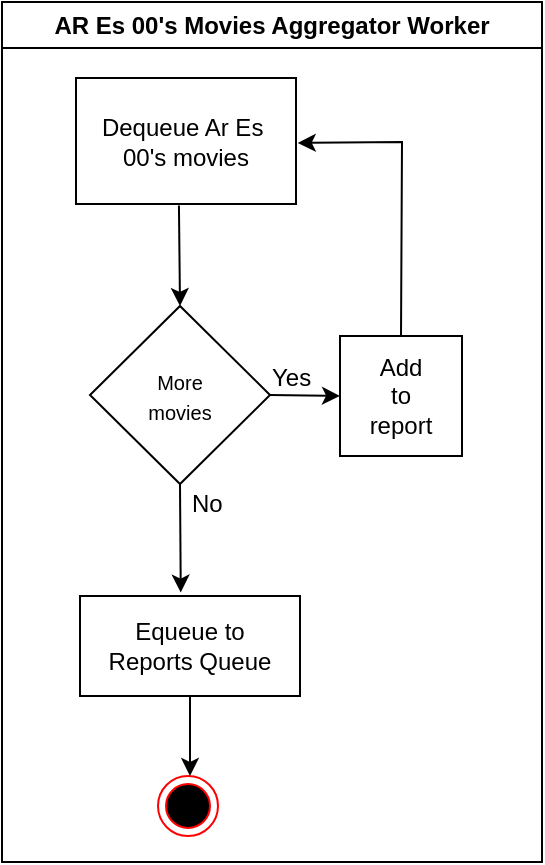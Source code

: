 <mxfile version="26.0.16" pages="5">
  <diagram id="XZmHtfnOly_GkdiunuoT" name="1_2000_ar_es_movies">
    <mxGraphModel dx="2532" dy="936" grid="1" gridSize="10" guides="1" tooltips="1" connect="1" arrows="1" fold="1" page="1" pageScale="1" pageWidth="1169" pageHeight="827" math="0" shadow="0">
      <root>
        <mxCell id="0" />
        <mxCell id="1" parent="0" />
        <mxCell id="K5pxXiIomKyi9jdbBw7r-1" value="AR Es 00&#39;s Movies Aggregator Worker" style="swimlane;whiteSpace=wrap;html=1;startSize=23;" parent="1" vertex="1">
          <mxGeometry x="-1160" y="10" width="270" height="430" as="geometry" />
        </mxCell>
        <mxCell id="K5pxXiIomKyi9jdbBw7r-2" value="Dequeue Ar Es&amp;nbsp;&lt;div&gt;00&#39;s movies&lt;/div&gt;" style="html=1;whiteSpace=wrap;" parent="K5pxXiIomKyi9jdbBw7r-1" vertex="1">
          <mxGeometry x="37" y="38" width="110" height="63" as="geometry" />
        </mxCell>
        <mxCell id="K5pxXiIomKyi9jdbBw7r-3" value="&lt;font style=&quot;font-size: 10px;&quot;&gt;More&lt;br&gt;&lt;/font&gt;&lt;div&gt;&lt;font style=&quot;font-size: 10px;&quot;&gt;movies&lt;/font&gt;&lt;/div&gt;" style="rhombus;whiteSpace=wrap;html=1;" parent="K5pxXiIomKyi9jdbBw7r-1" vertex="1">
          <mxGeometry x="44" y="152" width="90" height="89" as="geometry" />
        </mxCell>
        <mxCell id="K5pxXiIomKyi9jdbBw7r-4" value="" style="endArrow=classic;html=1;rounded=0;exitX=0.277;exitY=1.012;exitDx=0;exitDy=0;exitPerimeter=0;entryX=0.5;entryY=0;entryDx=0;entryDy=0;" parent="K5pxXiIomKyi9jdbBw7r-1" target="K5pxXiIomKyi9jdbBw7r-3" edge="1">
          <mxGeometry width="50" height="50" relative="1" as="geometry">
            <mxPoint x="88.47" y="101.756" as="sourcePoint" />
            <mxPoint x="110.32" y="120" as="targetPoint" />
          </mxGeometry>
        </mxCell>
        <mxCell id="K5pxXiIomKyi9jdbBw7r-5" value="" style="endArrow=classic;html=1;rounded=0;exitX=1;exitY=0.5;exitDx=0;exitDy=0;entryX=0;entryY=0.5;entryDx=0;entryDy=0;" parent="K5pxXiIomKyi9jdbBw7r-1" target="K5pxXiIomKyi9jdbBw7r-14" edge="1">
          <mxGeometry width="50" height="50" relative="1" as="geometry">
            <mxPoint x="134" y="196.5" as="sourcePoint" />
            <mxPoint x="184" y="197" as="targetPoint" />
          </mxGeometry>
        </mxCell>
        <mxCell id="K5pxXiIomKyi9jdbBw7r-6" value="Equeue to&lt;div&gt;Reports Queue&lt;/div&gt;" style="html=1;whiteSpace=wrap;" parent="K5pxXiIomKyi9jdbBw7r-1" vertex="1">
          <mxGeometry x="39" y="297" width="110" height="50" as="geometry" />
        </mxCell>
        <mxCell id="K5pxXiIomKyi9jdbBw7r-7" value="" style="ellipse;html=1;shape=endState;fillColor=#000000;strokeColor=#ff0000;" parent="K5pxXiIomKyi9jdbBw7r-1" vertex="1">
          <mxGeometry x="78" y="387" width="30" height="30" as="geometry" />
        </mxCell>
        <mxCell id="K5pxXiIomKyi9jdbBw7r-8" value="" style="endArrow=classic;html=1;rounded=0;exitX=0.5;exitY=1;exitDx=0;exitDy=0;entryX=0.5;entryY=0;entryDx=0;entryDy=0;" parent="K5pxXiIomKyi9jdbBw7r-1" source="K5pxXiIomKyi9jdbBw7r-6" edge="1">
          <mxGeometry width="50" height="50" relative="1" as="geometry">
            <mxPoint x="84" y="237" as="sourcePoint" />
            <mxPoint x="94" y="387" as="targetPoint" />
          </mxGeometry>
        </mxCell>
        <mxCell id="K5pxXiIomKyi9jdbBw7r-9" value="Yes" style="text;strokeColor=none;fillColor=none;align=left;verticalAlign=middle;spacingLeft=4;spacingRight=4;overflow=hidden;points=[[0,0.5],[1,0.5]];portConstraint=eastwest;rotatable=0;whiteSpace=wrap;html=1;" parent="K5pxXiIomKyi9jdbBw7r-1" vertex="1">
          <mxGeometry x="129" y="178" width="34" height="17" as="geometry" />
        </mxCell>
        <mxCell id="K5pxXiIomKyi9jdbBw7r-10" value="No" style="text;strokeColor=none;fillColor=none;align=left;verticalAlign=middle;spacingLeft=4;spacingRight=4;overflow=hidden;points=[[0,0.5],[1,0.5]];portConstraint=eastwest;rotatable=0;whiteSpace=wrap;html=1;" parent="K5pxXiIomKyi9jdbBw7r-1" vertex="1">
          <mxGeometry x="89" y="241" width="34" height="17" as="geometry" />
        </mxCell>
        <mxCell id="K5pxXiIomKyi9jdbBw7r-14" value="Add&lt;div&gt;to&lt;/div&gt;&lt;div&gt;report&lt;/div&gt;" style="html=1;whiteSpace=wrap;" parent="K5pxXiIomKyi9jdbBw7r-1" vertex="1">
          <mxGeometry x="169" y="167" width="61" height="60" as="geometry" />
        </mxCell>
        <mxCell id="K5pxXiIomKyi9jdbBw7r-18" value="" style="endArrow=classic;html=1;rounded=0;exitX=0.5;exitY=0;exitDx=0;exitDy=0;entryX=1.008;entryY=0.515;entryDx=0;entryDy=0;entryPerimeter=0;" parent="K5pxXiIomKyi9jdbBw7r-1" source="K5pxXiIomKyi9jdbBw7r-14" target="K5pxXiIomKyi9jdbBw7r-2" edge="1">
          <mxGeometry width="50" height="50" relative="1" as="geometry">
            <mxPoint x="280" y="147.5" as="sourcePoint" />
            <mxPoint x="140" y="70" as="targetPoint" />
            <Array as="points">
              <mxPoint x="200" y="70" />
            </Array>
          </mxGeometry>
        </mxCell>
        <mxCell id="K5pxXiIomKyi9jdbBw7r-20" value="" style="endArrow=classic;html=1;rounded=0;exitX=0.5;exitY=1;exitDx=0;exitDy=0;entryX=0.458;entryY=-0.034;entryDx=0;entryDy=0;entryPerimeter=0;" parent="K5pxXiIomKyi9jdbBw7r-1" source="K5pxXiIomKyi9jdbBw7r-3" target="K5pxXiIomKyi9jdbBw7r-6" edge="1">
          <mxGeometry width="50" height="50" relative="1" as="geometry">
            <mxPoint x="101" y="200" as="sourcePoint" />
            <mxPoint x="151" y="150" as="targetPoint" />
          </mxGeometry>
        </mxCell>
      </root>
    </mxGraphModel>
  </diagram>
  <diagram id="b0cMLH2VqSS6jJix6k2E" name="2_Top_Investor_Ratings">
    <mxGraphModel dx="2291" dy="771" grid="1" gridSize="10" guides="1" tooltips="1" connect="1" arrows="1" fold="1" page="1" pageScale="1" pageWidth="1169" pageHeight="827" math="0" shadow="0">
      <root>
        <mxCell id="0" />
        <mxCell id="1" parent="0" />
        <mxCell id="tvFVLlO2ujILWMQMHN4k-1" value="Top 5 Investors Filter Worker" style="swimlane;whiteSpace=wrap;html=1;" parent="1" vertex="1">
          <mxGeometry x="-1160" y="10" width="330" height="470" as="geometry" />
        </mxCell>
        <mxCell id="tvFVLlO2ujILWMQMHN4k-2" value="" style="ellipse;html=1;shape=startState;fillColor=#000000;strokeColor=#ff0000;" parent="tvFVLlO2ujILWMQMHN4k-1" vertex="1">
          <mxGeometry x="54" y="30" width="30" height="30" as="geometry" />
        </mxCell>
        <mxCell id="tvFVLlO2ujILWMQMHN4k-4" value="" style="endArrow=classic;html=1;rounded=0;exitX=0.48;exitY=0.843;exitDx=0;exitDy=0;exitPerimeter=0;entryX=0.485;entryY=0.009;entryDx=0;entryDy=0;entryPerimeter=0;" parent="tvFVLlO2ujILWMQMHN4k-1" target="tvFVLlO2ujILWMQMHN4k-5" edge="1">
          <mxGeometry width="50" height="50" relative="1" as="geometry">
            <mxPoint x="67.4" y="55.29" as="sourcePoint" />
            <mxPoint x="65" y="74" as="targetPoint" />
          </mxGeometry>
        </mxCell>
        <mxCell id="tvFVLlO2ujILWMQMHN4k-5" value="Dequeue Single&lt;div&gt;Origin movie&lt;/div&gt;" style="html=1;whiteSpace=wrap;" parent="tvFVLlO2ujILWMQMHN4k-1" vertex="1">
          <mxGeometry x="14" y="75" width="110" height="50" as="geometry" />
        </mxCell>
        <mxCell id="tvFVLlO2ujILWMQMHN4k-10" value="More&lt;div&gt;movies?&lt;/div&gt;" style="rhombus;whiteSpace=wrap;html=1;" parent="tvFVLlO2ujILWMQMHN4k-1" vertex="1">
          <mxGeometry x="25" y="152" width="80" height="80" as="geometry" />
        </mxCell>
        <mxCell id="tvFVLlO2ujILWMQMHN4k-11" value="" style="endArrow=classic;html=1;rounded=0;exitX=0.461;exitY=1.007;exitDx=0;exitDy=0;exitPerimeter=0;entryX=0.5;entryY=-0.012;entryDx=0;entryDy=0;entryPerimeter=0;" parent="tvFVLlO2ujILWMQMHN4k-1" source="tvFVLlO2ujILWMQMHN4k-5" target="tvFVLlO2ujILWMQMHN4k-10" edge="1">
          <mxGeometry width="50" height="50" relative="1" as="geometry">
            <mxPoint x="82" y="221" as="sourcePoint" />
            <mxPoint x="65" y="156.3" as="targetPoint" />
          </mxGeometry>
        </mxCell>
        <mxCell id="tvFVLlO2ujILWMQMHN4k-17" value="Equeue&amp;nbsp;&lt;div&gt;top investor&lt;/div&gt;&lt;div&gt;countries&lt;/div&gt;" style="html=1;whiteSpace=wrap;" parent="tvFVLlO2ujILWMQMHN4k-1" vertex="1">
          <mxGeometry x="11" y="347" width="110" height="65" as="geometry" />
        </mxCell>
        <mxCell id="tvFVLlO2ujILWMQMHN4k-18" value="" style="endArrow=classic;html=1;rounded=0;exitX=0.494;exitY=1.03;exitDx=0;exitDy=0;exitPerimeter=0;entryX=0.489;entryY=-0.03;entryDx=0;entryDy=0;entryPerimeter=0;" parent="tvFVLlO2ujILWMQMHN4k-1" source="tvFVLlO2ujILWMQMHN4k-10" target="tvFVLlO2ujILWMQMHN4k-17" edge="1">
          <mxGeometry width="50" height="50" relative="1" as="geometry">
            <mxPoint x="197" y="301" as="sourcePoint" />
            <mxPoint x="247" y="251" as="targetPoint" />
          </mxGeometry>
        </mxCell>
        <mxCell id="tvFVLlO2ujILWMQMHN4k-30" value="Yes" style="text;strokeColor=none;fillColor=none;align=left;verticalAlign=middle;spacingLeft=4;spacingRight=4;overflow=hidden;points=[[0,0.5],[1,0.5]];portConstraint=eastwest;rotatable=0;whiteSpace=wrap;html=1;" parent="tvFVLlO2ujILWMQMHN4k-1" vertex="1">
          <mxGeometry x="101" y="170" width="34" height="17" as="geometry" />
        </mxCell>
        <mxCell id="tvFVLlO2ujILWMQMHN4k-33" value="No" style="text;strokeColor=none;fillColor=none;align=left;verticalAlign=middle;spacingLeft=4;spacingRight=4;overflow=hidden;points=[[0,0.5],[1,0.5]];portConstraint=eastwest;rotatable=0;whiteSpace=wrap;html=1;" parent="tvFVLlO2ujILWMQMHN4k-1" vertex="1">
          <mxGeometry x="67" y="244" width="34" height="17" as="geometry" />
        </mxCell>
        <mxCell id="tvFVLlO2ujILWMQMHN4k-51" value="Does it&amp;nbsp;&lt;div&gt;make into&amp;nbsp;&lt;div&gt;the top 5&lt;/div&gt;&lt;/div&gt;" style="rhombus;whiteSpace=wrap;html=1;" parent="tvFVLlO2ujILWMQMHN4k-1" vertex="1">
          <mxGeometry x="125" y="148" width="90" height="88" as="geometry" />
        </mxCell>
        <mxCell id="tvFVLlO2ujILWMQMHN4k-52" value="" style="endArrow=classic;html=1;rounded=0;exitX=1;exitY=0.5;exitDx=0;exitDy=0;entryX=0;entryY=0.5;entryDx=0;entryDy=0;" parent="tvFVLlO2ujILWMQMHN4k-1" source="tvFVLlO2ujILWMQMHN4k-10" target="tvFVLlO2ujILWMQMHN4k-51" edge="1">
          <mxGeometry width="50" height="50" relative="1" as="geometry">
            <mxPoint x="235" y="230" as="sourcePoint" />
            <mxPoint x="285" y="180" as="targetPoint" />
          </mxGeometry>
        </mxCell>
        <mxCell id="tvFVLlO2ujILWMQMHN4k-53" value="Discard" style="html=1;whiteSpace=wrap;" parent="tvFVLlO2ujILWMQMHN4k-1" vertex="1">
          <mxGeometry x="139.5" y="260" width="61" height="40" as="geometry" />
        </mxCell>
        <mxCell id="tvFVLlO2ujILWMQMHN4k-54" value="" style="endArrow=classic;html=1;rounded=0;exitX=0.5;exitY=1;exitDx=0;exitDy=0;entryX=0.5;entryY=0;entryDx=0;entryDy=0;" parent="tvFVLlO2ujILWMQMHN4k-1" source="tvFVLlO2ujILWMQMHN4k-51" target="tvFVLlO2ujILWMQMHN4k-53" edge="1">
          <mxGeometry width="50" height="50" relative="1" as="geometry">
            <mxPoint x="235" y="320" as="sourcePoint" />
            <mxPoint x="285" y="270" as="targetPoint" />
          </mxGeometry>
        </mxCell>
        <mxCell id="tvFVLlO2ujILWMQMHN4k-55" value="Add to&amp;nbsp;&lt;div&gt;top 5&lt;/div&gt;" style="html=1;whiteSpace=wrap;" parent="tvFVLlO2ujILWMQMHN4k-1" vertex="1">
          <mxGeometry x="234" y="172" width="61" height="40" as="geometry" />
        </mxCell>
        <mxCell id="tvFVLlO2ujILWMQMHN4k-56" value="" style="endArrow=classic;html=1;rounded=0;exitX=1;exitY=0.5;exitDx=0;exitDy=0;entryX=0;entryY=0.5;entryDx=0;entryDy=0;" parent="tvFVLlO2ujILWMQMHN4k-1" source="tvFVLlO2ujILWMQMHN4k-51" target="tvFVLlO2ujILWMQMHN4k-55" edge="1">
          <mxGeometry width="50" height="50" relative="1" as="geometry">
            <mxPoint x="235" y="320" as="sourcePoint" />
            <mxPoint x="285" y="270" as="targetPoint" />
          </mxGeometry>
        </mxCell>
        <mxCell id="tvFVLlO2ujILWMQMHN4k-57" value="" style="endArrow=classic;html=1;rounded=0;exitX=0.5;exitY=0;exitDx=0;exitDy=0;entryX=1;entryY=0.5;entryDx=0;entryDy=0;" parent="tvFVLlO2ujILWMQMHN4k-1" source="tvFVLlO2ujILWMQMHN4k-55" target="tvFVLlO2ujILWMQMHN4k-5" edge="1">
          <mxGeometry width="50" height="50" relative="1" as="geometry">
            <mxPoint x="235" y="320" as="sourcePoint" />
            <mxPoint x="285" y="270" as="targetPoint" />
            <Array as="points">
              <mxPoint x="265" y="100" />
            </Array>
          </mxGeometry>
        </mxCell>
        <mxCell id="tvFVLlO2ujILWMQMHN4k-59" value="Yes" style="text;strokeColor=none;fillColor=none;align=left;verticalAlign=middle;spacingLeft=4;spacingRight=4;overflow=hidden;points=[[0,0.5],[1,0.5]];portConstraint=eastwest;rotatable=0;whiteSpace=wrap;html=1;" parent="tvFVLlO2ujILWMQMHN4k-1" vertex="1">
          <mxGeometry x="200.5" y="170" width="34" height="17" as="geometry" />
        </mxCell>
        <mxCell id="tvFVLlO2ujILWMQMHN4k-60" value="No" style="text;strokeColor=none;fillColor=none;align=left;verticalAlign=middle;spacingLeft=4;spacingRight=4;overflow=hidden;points=[[0,0.5],[1,0.5]];portConstraint=eastwest;rotatable=0;whiteSpace=wrap;html=1;" parent="tvFVLlO2ujILWMQMHN4k-1" vertex="1">
          <mxGeometry x="171" y="236" width="34" height="17" as="geometry" />
        </mxCell>
        <mxCell id="lhDSoJGuO1T8XPw5QwNG-1" value="Equeue fineshed&lt;br&gt;&lt;div&gt;signal&lt;/div&gt;" style="html=1;whiteSpace=wrap;" parent="tvFVLlO2ujILWMQMHN4k-1" vertex="1">
          <mxGeometry x="162.5" y="354" width="110" height="50" as="geometry" />
        </mxCell>
        <mxCell id="lhDSoJGuO1T8XPw5QwNG-2" value="" style="endArrow=classic;html=1;rounded=0;exitX=1;exitY=0.5;exitDx=0;exitDy=0;entryX=0;entryY=0.5;entryDx=0;entryDy=0;" parent="tvFVLlO2ujILWMQMHN4k-1" source="tvFVLlO2ujILWMQMHN4k-17" target="lhDSoJGuO1T8XPw5QwNG-1" edge="1">
          <mxGeometry width="50" height="50" relative="1" as="geometry">
            <mxPoint x="220" y="320" as="sourcePoint" />
            <mxPoint x="270" y="270" as="targetPoint" />
          </mxGeometry>
        </mxCell>
        <mxCell id="tvFVLlO2ujILWMQMHN4k-34" value="Top 5 Aggregator Worker" style="swimlane;whiteSpace=wrap;html=1;startSize=23;" parent="1" vertex="1">
          <mxGeometry x="-830" y="10" width="330" height="470" as="geometry" />
        </mxCell>
        <mxCell id="tvFVLlO2ujILWMQMHN4k-35" value="Dequeue top investor&lt;div&gt;countries&lt;/div&gt;" style="html=1;whiteSpace=wrap;" parent="tvFVLlO2ujILWMQMHN4k-34" vertex="1">
          <mxGeometry x="37" y="38" width="110" height="63" as="geometry" />
        </mxCell>
        <mxCell id="tvFVLlO2ujILWMQMHN4k-36" value="&lt;font style=&quot;font-size: 10px;&quot;&gt;More investor&lt;/font&gt;&lt;div&gt;&lt;font style=&quot;font-size: 10px;&quot;&gt;countries&lt;/font&gt;&lt;/div&gt;" style="rhombus;whiteSpace=wrap;html=1;" parent="tvFVLlO2ujILWMQMHN4k-34" vertex="1">
          <mxGeometry x="23" y="123" width="90" height="89" as="geometry" />
        </mxCell>
        <mxCell id="tvFVLlO2ujILWMQMHN4k-37" value="" style="endArrow=classic;html=1;rounded=0;exitX=0.277;exitY=1.012;exitDx=0;exitDy=0;exitPerimeter=0;entryX=0.5;entryY=0;entryDx=0;entryDy=0;" parent="tvFVLlO2ujILWMQMHN4k-34" source="tvFVLlO2ujILWMQMHN4k-35" target="tvFVLlO2ujILWMQMHN4k-36" edge="1">
          <mxGeometry width="50" height="50" relative="1" as="geometry">
            <mxPoint x="88.69" y="101" as="sourcePoint" />
            <mxPoint x="89.32" y="120" as="targetPoint" />
          </mxGeometry>
        </mxCell>
        <mxCell id="tvFVLlO2ujILWMQMHN4k-40" value="" style="endArrow=classic;html=1;rounded=0;exitX=1;exitY=0.5;exitDx=0;exitDy=0;entryX=0;entryY=0.5;entryDx=0;entryDy=0;" parent="tvFVLlO2ujILWMQMHN4k-34" source="tvFVLlO2ujILWMQMHN4k-36" target="tvFVLlO2ujILWMQMHN4k-61" edge="1">
          <mxGeometry width="50" height="50" relative="1" as="geometry">
            <mxPoint x="-122" y="279" as="sourcePoint" />
            <mxPoint x="144" y="167" as="targetPoint" />
          </mxGeometry>
        </mxCell>
        <mxCell id="tvFVLlO2ujILWMQMHN4k-41" value="Equeue to&lt;div&gt;Reports Queue&lt;/div&gt;" style="html=1;whiteSpace=wrap;" parent="tvFVLlO2ujILWMQMHN4k-34" vertex="1">
          <mxGeometry x="18" y="297" width="110" height="50" as="geometry" />
        </mxCell>
        <mxCell id="tvFVLlO2ujILWMQMHN4k-43" value="" style="ellipse;html=1;shape=endState;fillColor=#000000;strokeColor=#ff0000;" parent="tvFVLlO2ujILWMQMHN4k-34" vertex="1">
          <mxGeometry x="58" y="387" width="30" height="30" as="geometry" />
        </mxCell>
        <mxCell id="tvFVLlO2ujILWMQMHN4k-44" value="" style="endArrow=classic;html=1;rounded=0;exitX=0.5;exitY=1;exitDx=0;exitDy=0;entryX=0.5;entryY=0;entryDx=0;entryDy=0;" parent="tvFVLlO2ujILWMQMHN4k-34" source="tvFVLlO2ujILWMQMHN4k-41" target="tvFVLlO2ujILWMQMHN4k-43" edge="1">
          <mxGeometry width="50" height="50" relative="1" as="geometry">
            <mxPoint x="63" y="237" as="sourcePoint" />
            <mxPoint x="113" y="187" as="targetPoint" />
          </mxGeometry>
        </mxCell>
        <mxCell id="tvFVLlO2ujILWMQMHN4k-45" value="Yes" style="text;strokeColor=none;fillColor=none;align=left;verticalAlign=middle;spacingLeft=4;spacingRight=4;overflow=hidden;points=[[0,0.5],[1,0.5]];portConstraint=eastwest;rotatable=0;whiteSpace=wrap;html=1;" parent="tvFVLlO2ujILWMQMHN4k-34" vertex="1">
          <mxGeometry x="108" y="149" width="34" height="17" as="geometry" />
        </mxCell>
        <mxCell id="tvFVLlO2ujILWMQMHN4k-47" value="No" style="text;strokeColor=none;fillColor=none;align=left;verticalAlign=middle;spacingLeft=4;spacingRight=4;overflow=hidden;points=[[0,0.5],[1,0.5]];portConstraint=eastwest;rotatable=0;whiteSpace=wrap;html=1;" parent="tvFVLlO2ujILWMQMHN4k-34" vertex="1">
          <mxGeometry x="68" y="212" width="34" height="17" as="geometry" />
        </mxCell>
        <mxCell id="tvFVLlO2ujILWMQMHN4k-61" value="Does it&amp;nbsp;&lt;div&gt;make into&amp;nbsp;&lt;div&gt;the top 5&lt;/div&gt;&lt;/div&gt;" style="rhombus;whiteSpace=wrap;html=1;" parent="tvFVLlO2ujILWMQMHN4k-34" vertex="1">
          <mxGeometry x="140" y="123" width="90" height="88" as="geometry" />
        </mxCell>
        <mxCell id="tvFVLlO2ujILWMQMHN4k-62" value="Discard" style="html=1;whiteSpace=wrap;" parent="tvFVLlO2ujILWMQMHN4k-34" vertex="1">
          <mxGeometry x="154.5" y="235" width="61" height="40" as="geometry" />
        </mxCell>
        <mxCell id="tvFVLlO2ujILWMQMHN4k-63" value="" style="endArrow=classic;html=1;rounded=0;exitX=0.5;exitY=1;exitDx=0;exitDy=0;entryX=0.5;entryY=0;entryDx=0;entryDy=0;" parent="tvFVLlO2ujILWMQMHN4k-34" source="tvFVLlO2ujILWMQMHN4k-61" target="tvFVLlO2ujILWMQMHN4k-62" edge="1">
          <mxGeometry width="50" height="50" relative="1" as="geometry">
            <mxPoint x="250" y="295" as="sourcePoint" />
            <mxPoint x="300" y="245" as="targetPoint" />
          </mxGeometry>
        </mxCell>
        <mxCell id="tvFVLlO2ujILWMQMHN4k-64" value="Add to&amp;nbsp;&lt;div&gt;top 5&lt;/div&gt;" style="html=1;whiteSpace=wrap;" parent="tvFVLlO2ujILWMQMHN4k-34" vertex="1">
          <mxGeometry x="249" y="147" width="61" height="40" as="geometry" />
        </mxCell>
        <mxCell id="tvFVLlO2ujILWMQMHN4k-65" value="" style="endArrow=classic;html=1;rounded=0;exitX=1;exitY=0.5;exitDx=0;exitDy=0;entryX=0;entryY=0.5;entryDx=0;entryDy=0;" parent="tvFVLlO2ujILWMQMHN4k-34" source="tvFVLlO2ujILWMQMHN4k-61" target="tvFVLlO2ujILWMQMHN4k-64" edge="1">
          <mxGeometry width="50" height="50" relative="1" as="geometry">
            <mxPoint x="250" y="295" as="sourcePoint" />
            <mxPoint x="300" y="245" as="targetPoint" />
          </mxGeometry>
        </mxCell>
        <mxCell id="tvFVLlO2ujILWMQMHN4k-66" value="Yes" style="text;strokeColor=none;fillColor=none;align=left;verticalAlign=middle;spacingLeft=4;spacingRight=4;overflow=hidden;points=[[0,0.5],[1,0.5]];portConstraint=eastwest;rotatable=0;whiteSpace=wrap;html=1;" parent="tvFVLlO2ujILWMQMHN4k-34" vertex="1">
          <mxGeometry x="215.5" y="145" width="34" height="17" as="geometry" />
        </mxCell>
        <mxCell id="tvFVLlO2ujILWMQMHN4k-67" value="No" style="text;strokeColor=none;fillColor=none;align=left;verticalAlign=middle;spacingLeft=4;spacingRight=4;overflow=hidden;points=[[0,0.5],[1,0.5]];portConstraint=eastwest;rotatable=0;whiteSpace=wrap;html=1;" parent="tvFVLlO2ujILWMQMHN4k-34" vertex="1">
          <mxGeometry x="186" y="211" width="34" height="17" as="geometry" />
        </mxCell>
        <mxCell id="tvFVLlO2ujILWMQMHN4k-68" value="" style="endArrow=classic;html=1;rounded=0;exitX=0.5;exitY=0;exitDx=0;exitDy=0;entryX=1.008;entryY=0.515;entryDx=0;entryDy=0;entryPerimeter=0;" parent="tvFVLlO2ujILWMQMHN4k-34" target="tvFVLlO2ujILWMQMHN4k-35" edge="1">
          <mxGeometry width="50" height="50" relative="1" as="geometry">
            <mxPoint x="280" y="147.5" as="sourcePoint" />
            <mxPoint x="140" y="70" as="targetPoint" />
            <Array as="points">
              <mxPoint x="280" y="70" />
            </Array>
          </mxGeometry>
        </mxCell>
        <mxCell id="tvFVLlO2ujILWMQMHN4k-69" value="" style="endArrow=none;html=1;rounded=0;startFill=0;exitX=1.005;exitY=0.647;exitDx=0;exitDy=0;exitPerimeter=0;" parent="tvFVLlO2ujILWMQMHN4k-34" source="tvFVLlO2ujILWMQMHN4k-62" edge="1">
          <mxGeometry width="50" height="50" relative="1" as="geometry">
            <mxPoint x="220" y="257" as="sourcePoint" />
            <mxPoint x="280" y="70" as="targetPoint" />
            <Array as="points">
              <mxPoint x="320" y="260" />
              <mxPoint x="320" y="70" />
            </Array>
          </mxGeometry>
        </mxCell>
        <mxCell id="tvFVLlO2ujILWMQMHN4k-70" value="" style="endArrow=classic;html=1;rounded=0;exitX=0.5;exitY=1;exitDx=0;exitDy=0;entryX=0.458;entryY=-0.034;entryDx=0;entryDy=0;entryPerimeter=0;" parent="tvFVLlO2ujILWMQMHN4k-34" source="tvFVLlO2ujILWMQMHN4k-36" target="tvFVLlO2ujILWMQMHN4k-41" edge="1">
          <mxGeometry width="50" height="50" relative="1" as="geometry">
            <mxPoint x="80" y="200" as="sourcePoint" />
            <mxPoint x="130" y="150" as="targetPoint" />
          </mxGeometry>
        </mxCell>
        <mxCell id="tvFVLlO2ujILWMQMHN4k-48" value="" style="endArrow=classic;html=1;rounded=0;exitX=1.003;exitY=0.617;exitDx=0;exitDy=0;entryX=0;entryY=0.5;entryDx=0;entryDy=0;dashed=1;exitPerimeter=0;" parent="1" source="lhDSoJGuO1T8XPw5QwNG-1" target="tvFVLlO2ujILWMQMHN4k-35" edge="1">
          <mxGeometry width="50" height="50" relative="1" as="geometry">
            <mxPoint x="-1019" y="545" as="sourcePoint" />
            <mxPoint x="-670" y="500" as="targetPoint" />
            <Array as="points">
              <mxPoint x="-820" y="395" />
              <mxPoint x="-820" y="80" />
            </Array>
          </mxGeometry>
        </mxCell>
        <mxCell id="tvFVLlO2ujILWMQMHN4k-58" value="" style="endArrow=none;html=1;rounded=0;exitX=1;exitY=0.5;exitDx=0;exitDy=0;startFill=0;" parent="1" source="tvFVLlO2ujILWMQMHN4k-53" edge="1">
          <mxGeometry width="50" height="50" relative="1" as="geometry">
            <mxPoint x="-935" y="220" as="sourcePoint" />
            <mxPoint x="-895" y="110" as="targetPoint" />
            <Array as="points">
              <mxPoint x="-845" y="290" />
              <mxPoint x="-845" y="110" />
            </Array>
          </mxGeometry>
        </mxCell>
      </root>
    </mxGraphModel>
  </diagram>
  <diagram id="Y-M8EGGlBib9hBAzG8T0" name="3_Bottom_y_Top_Ratings">
    <mxGraphModel dx="2190" dy="936" grid="1" gridSize="10" guides="1" tooltips="1" connect="1" arrows="1" fold="1" page="1" pageScale="1" pageWidth="827" pageHeight="1169" math="0" shadow="0">
      <root>
        <mxCell id="0" />
        <mxCell id="1" parent="0" />
        <mxCell id="im_YJyTrQw4Tyn21Mxfv-1" value="Group By Movie ID Worker" style="swimlane;whiteSpace=wrap;html=1;" parent="1" vertex="1">
          <mxGeometry x="-820" y="10" width="410" height="590" as="geometry" />
        </mxCell>
        <mxCell id="im_YJyTrQw4Tyn21Mxfv-2" value="" style="ellipse;html=1;shape=startState;fillColor=#000000;strokeColor=#ff0000;" parent="im_YJyTrQw4Tyn21Mxfv-1" vertex="1">
          <mxGeometry x="180" y="33" width="30" height="30" as="geometry" />
        </mxCell>
        <mxCell id="im_YJyTrQw4Tyn21Mxfv-3" value="" style="line;strokeWidth=1;fillColor=none;align=left;verticalAlign=middle;spacingTop=-1;spacingLeft=3;spacingRight=3;rotatable=0;labelPosition=right;points=[];portConstraint=eastwest;strokeColor=inherit;" parent="im_YJyTrQw4Tyn21Mxfv-1" vertex="1">
          <mxGeometry x="145" y="75" width="100" height="8" as="geometry" />
        </mxCell>
        <mxCell id="im_YJyTrQw4Tyn21Mxfv-4" value="" style="endArrow=classic;html=1;rounded=0;exitX=0.487;exitY=0.94;exitDx=0;exitDy=0;exitPerimeter=0;entryX=0.5;entryY=0.125;entryDx=0;entryDy=0;entryPerimeter=0;" parent="im_YJyTrQw4Tyn21Mxfv-1" source="im_YJyTrQw4Tyn21Mxfv-2" target="im_YJyTrQw4Tyn21Mxfv-3" edge="1">
          <mxGeometry width="50" height="50" relative="1" as="geometry">
            <mxPoint x="225" y="180" as="sourcePoint" />
            <mxPoint x="275" y="130" as="targetPoint" />
          </mxGeometry>
        </mxCell>
        <mxCell id="im_YJyTrQw4Tyn21Mxfv-5" value="Dequeue Ratings" style="html=1;whiteSpace=wrap;" parent="im_YJyTrQw4Tyn21Mxfv-1" vertex="1">
          <mxGeometry x="72" y="101" width="110" height="50" as="geometry" />
        </mxCell>
        <mxCell id="im_YJyTrQw4Tyn21Mxfv-6" value="Dequeue Arg&amp;gt;=2000&lt;br&gt;&lt;span style=&quot;background-color: transparent; color: light-dark(rgb(0, 0, 0), rgb(255, 255, 255));&quot;&gt;movies&amp;nbsp;&lt;/span&gt;" style="html=1;whiteSpace=wrap;" parent="im_YJyTrQw4Tyn21Mxfv-1" vertex="1">
          <mxGeometry x="210" y="101" width="110" height="50" as="geometry" />
        </mxCell>
        <mxCell id="im_YJyTrQw4Tyn21Mxfv-7" value="" style="endArrow=classic;html=1;rounded=0;exitX=0.094;exitY=0.5;exitDx=0;exitDy=0;exitPerimeter=0;entryX=0.75;entryY=0;entryDx=0;entryDy=0;" parent="im_YJyTrQw4Tyn21Mxfv-1" source="im_YJyTrQw4Tyn21Mxfv-3" target="im_YJyTrQw4Tyn21Mxfv-5" edge="1">
          <mxGeometry width="50" height="50" relative="1" as="geometry">
            <mxPoint x="325" y="150" as="sourcePoint" />
            <mxPoint x="375" y="100" as="targetPoint" />
          </mxGeometry>
        </mxCell>
        <mxCell id="im_YJyTrQw4Tyn21Mxfv-8" value="" style="endArrow=classic;html=1;rounded=0;entryX=0.25;entryY=0;entryDx=0;entryDy=0;exitX=0.927;exitY=0.519;exitDx=0;exitDy=0;exitPerimeter=0;" parent="im_YJyTrQw4Tyn21Mxfv-1" target="im_YJyTrQw4Tyn21Mxfv-6" edge="1">
          <mxGeometry width="50" height="50" relative="1" as="geometry">
            <mxPoint x="236.7" y="79.152" as="sourcePoint" />
            <mxPoint x="243" y="100" as="targetPoint" />
          </mxGeometry>
        </mxCell>
        <mxCell id="im_YJyTrQw4Tyn21Mxfv-9" value="&lt;div&gt;&lt;span style=&quot;background-color: transparent; color: light-dark(rgb(0, 0, 0), rgb(255, 255, 255));&quot;&gt;More&amp;nbsp;&lt;/span&gt;&lt;/div&gt;&lt;div&gt;&lt;span style=&quot;background-color: transparent; color: light-dark(rgb(0, 0, 0), rgb(255, 255, 255));&quot;&gt;movies?&lt;/span&gt;&lt;/div&gt;" style="rhombus;whiteSpace=wrap;html=1;" parent="im_YJyTrQw4Tyn21Mxfv-1" vertex="1">
          <mxGeometry x="201" y="171" width="80" height="80" as="geometry" />
        </mxCell>
        <mxCell id="im_YJyTrQw4Tyn21Mxfv-10" value="More&lt;div&gt;ratings?&lt;/div&gt;" style="rhombus;whiteSpace=wrap;html=1;" parent="im_YJyTrQw4Tyn21Mxfv-1" vertex="1">
          <mxGeometry x="83" y="171" width="80" height="80" as="geometry" />
        </mxCell>
        <mxCell id="im_YJyTrQw4Tyn21Mxfv-11" value="" style="endArrow=classic;html=1;rounded=0;exitX=0.461;exitY=1.007;exitDx=0;exitDy=0;exitPerimeter=0;entryX=0.5;entryY=-0.012;entryDx=0;entryDy=0;entryPerimeter=0;" parent="im_YJyTrQw4Tyn21Mxfv-1" source="im_YJyTrQw4Tyn21Mxfv-5" target="im_YJyTrQw4Tyn21Mxfv-10" edge="1">
          <mxGeometry width="50" height="50" relative="1" as="geometry">
            <mxPoint x="140" y="240" as="sourcePoint" />
            <mxPoint x="123" y="175.3" as="targetPoint" />
          </mxGeometry>
        </mxCell>
        <mxCell id="im_YJyTrQw4Tyn21Mxfv-12" value="" style="endArrow=classic;html=1;rounded=0;exitX=0.277;exitY=1.012;exitDx=0;exitDy=0;exitPerimeter=0;entryX=0.5;entryY=0;entryDx=0;entryDy=0;" parent="im_YJyTrQw4Tyn21Mxfv-1" source="im_YJyTrQw4Tyn21Mxfv-6" target="im_YJyTrQw4Tyn21Mxfv-9" edge="1">
          <mxGeometry width="50" height="50" relative="1" as="geometry">
            <mxPoint x="261.69" y="152" as="sourcePoint" />
            <mxPoint x="262.32" y="171" as="targetPoint" />
          </mxGeometry>
        </mxCell>
        <mxCell id="im_YJyTrQw4Tyn21Mxfv-13" value="&lt;div&gt;Recalculate&amp;nbsp;&lt;/div&gt;&lt;div&gt;&lt;span style=&quot;background-color: transparent; color: light-dark(rgb(0, 0, 0), rgb(255, 255, 255));&quot;&gt;rating&lt;/span&gt;&lt;/div&gt;&lt;div&gt;average&lt;span style=&quot;background-color: transparent; color: light-dark(rgb(0, 0, 0), rgb(255, 255, 255));&quot;&gt;&lt;/span&gt;&lt;/div&gt;&lt;div&gt;movie&lt;/div&gt;&lt;div&gt;and save&lt;/div&gt;" style="rounded=0;whiteSpace=wrap;html=1;" parent="im_YJyTrQw4Tyn21Mxfv-1" vertex="1">
          <mxGeometry x="319" y="160" width="70" height="76" as="geometry" />
        </mxCell>
        <mxCell id="im_YJyTrQw4Tyn21Mxfv-14" value="" style="endArrow=classic;html=1;rounded=0;exitX=1;exitY=0.5;exitDx=0;exitDy=0;entryX=0.491;entryY=1.051;entryDx=0;entryDy=0;entryPerimeter=0;" parent="im_YJyTrQw4Tyn21Mxfv-1" source="im_YJyTrQw4Tyn21Mxfv-16" target="im_YJyTrQw4Tyn21Mxfv-13" edge="1">
          <mxGeometry width="50" height="50" relative="1" as="geometry">
            <mxPoint x="205" y="250" as="sourcePoint" />
            <mxPoint x="255" y="200" as="targetPoint" />
            <Array as="points">
              <mxPoint x="355" y="297" />
            </Array>
          </mxGeometry>
        </mxCell>
        <mxCell id="im_YJyTrQw4Tyn21Mxfv-15" value="" style="endArrow=classic;html=1;rounded=0;exitX=0.5;exitY=0;exitDx=0;exitDy=0;entryX=1.01;entryY=0.551;entryDx=0;entryDy=0;entryPerimeter=0;" parent="im_YJyTrQw4Tyn21Mxfv-1" source="im_YJyTrQw4Tyn21Mxfv-13" target="im_YJyTrQw4Tyn21Mxfv-6" edge="1">
          <mxGeometry width="50" height="50" relative="1" as="geometry">
            <mxPoint x="205" y="250" as="sourcePoint" />
            <mxPoint x="255" y="200" as="targetPoint" />
            <Array as="points">
              <mxPoint x="355" y="129" />
            </Array>
          </mxGeometry>
        </mxCell>
        <mxCell id="im_YJyTrQw4Tyn21Mxfv-16" value="More&lt;div&gt;ratings?&lt;/div&gt;" style="rhombus;whiteSpace=wrap;html=1;" parent="im_YJyTrQw4Tyn21Mxfv-1" vertex="1">
          <mxGeometry x="265" y="257" width="80" height="80" as="geometry" />
        </mxCell>
        <mxCell id="im_YJyTrQw4Tyn21Mxfv-17" value="Equeue for each movie rating&lt;div&gt;&amp;nbsp;&lt;span style=&quot;background-color: transparent; color: light-dark(rgb(0, 0, 0), rgb(255, 255, 255));&quot;&gt;by&amp;nbsp;&lt;/span&gt;average&amp;nbsp;&lt;div&gt;&lt;span style=&quot;background-color: transparent; color: light-dark(rgb(0, 0, 0), rgb(255, 255, 255));&quot;&gt;movie ID&lt;/span&gt;&lt;/div&gt;&lt;/div&gt;" style="html=1;whiteSpace=wrap;" parent="im_YJyTrQw4Tyn21Mxfv-1" vertex="1">
          <mxGeometry x="70" y="308" width="110" height="65" as="geometry" />
        </mxCell>
        <mxCell id="im_YJyTrQw4Tyn21Mxfv-18" value="" style="endArrow=classic;html=1;rounded=0;exitX=0.5;exitY=1;exitDx=0;exitDy=0;entryX=0.491;entryY=-0.04;entryDx=0;entryDy=0;entryPerimeter=0;" parent="im_YJyTrQw4Tyn21Mxfv-1" source="im_YJyTrQw4Tyn21Mxfv-10" target="im_YJyTrQw4Tyn21Mxfv-17" edge="1">
          <mxGeometry width="50" height="50" relative="1" as="geometry">
            <mxPoint x="255" y="320" as="sourcePoint" />
            <mxPoint x="305" y="270" as="targetPoint" />
          </mxGeometry>
        </mxCell>
        <mxCell id="im_YJyTrQw4Tyn21Mxfv-20" value="" style="endArrow=classic;html=1;rounded=0;exitX=1;exitY=0.5;exitDx=0;exitDy=0;" parent="im_YJyTrQw4Tyn21Mxfv-1" source="im_YJyTrQw4Tyn21Mxfv-9" edge="1">
          <mxGeometry width="50" height="50" relative="1" as="geometry">
            <mxPoint x="205" y="290" as="sourcePoint" />
            <mxPoint x="305" y="260" as="targetPoint" />
            <Array as="points">
              <mxPoint x="305" y="211" />
            </Array>
          </mxGeometry>
        </mxCell>
        <mxCell id="im_YJyTrQw4Tyn21Mxfv-21" value="Equeue for each movie rating&lt;div&gt;&amp;nbsp;&lt;span style=&quot;background-color: transparent; color: light-dark(rgb(0, 0, 0), rgb(255, 255, 255));&quot;&gt;by&amp;nbsp;&lt;/span&gt;average&amp;nbsp;&lt;div&gt;&lt;span style=&quot;background-color: transparent; color: light-dark(rgb(0, 0, 0), rgb(255, 255, 255));&quot;&gt;movie ID&lt;/span&gt;&lt;/div&gt;&lt;/div&gt;" style="html=1;whiteSpace=wrap;" parent="im_YJyTrQw4Tyn21Mxfv-1" vertex="1">
          <mxGeometry x="278" y="379" width="110" height="60" as="geometry" />
        </mxCell>
        <mxCell id="im_YJyTrQw4Tyn21Mxfv-22" value="" style="endArrow=classic;html=1;rounded=0;exitX=0.5;exitY=1;exitDx=0;exitDy=0;entryX=0.244;entryY=0.031;entryDx=0;entryDy=0;entryPerimeter=0;" parent="im_YJyTrQw4Tyn21Mxfv-1" target="im_YJyTrQw4Tyn21Mxfv-21" edge="1">
          <mxGeometry width="50" height="50" relative="1" as="geometry">
            <mxPoint x="305" y="337" as="sourcePoint" />
            <mxPoint x="292.5" y="387" as="targetPoint" />
          </mxGeometry>
        </mxCell>
        <mxCell id="im_YJyTrQw4Tyn21Mxfv-23" value="" style="endArrow=classic;html=1;rounded=0;exitX=0.445;exitY=0.999;exitDx=0;exitDy=0;exitPerimeter=0;entryX=0.028;entryY=0.343;entryDx=0;entryDy=0;entryPerimeter=0;" parent="im_YJyTrQw4Tyn21Mxfv-1" source="im_YJyTrQw4Tyn21Mxfv-17" target="im_YJyTrQw4Tyn21Mxfv-24" edge="1">
          <mxGeometry width="50" height="50" relative="1" as="geometry">
            <mxPoint x="118.24" y="437" as="sourcePoint" />
            <mxPoint x="115" y="450" as="targetPoint" />
          </mxGeometry>
        </mxCell>
        <mxCell id="im_YJyTrQw4Tyn21Mxfv-24" value="" style="line;strokeWidth=1;fillColor=none;align=left;verticalAlign=middle;spacingTop=-1;spacingLeft=3;spacingRight=3;rotatable=0;labelPosition=right;points=[];portConstraint=eastwest;strokeColor=inherit;" parent="im_YJyTrQw4Tyn21Mxfv-1" vertex="1">
          <mxGeometry x="115" y="456" width="130" height="8" as="geometry" />
        </mxCell>
        <mxCell id="im_YJyTrQw4Tyn21Mxfv-25" value="" style="endArrow=classic;html=1;rounded=0;exitX=0.488;exitY=1.021;exitDx=0;exitDy=0;exitPerimeter=0;entryX=0.971;entryY=0.363;entryDx=0;entryDy=0;entryPerimeter=0;" parent="im_YJyTrQw4Tyn21Mxfv-1" source="im_YJyTrQw4Tyn21Mxfv-9" target="im_YJyTrQw4Tyn21Mxfv-24" edge="1">
          <mxGeometry width="50" height="50" relative="1" as="geometry">
            <mxPoint x="225" y="370" as="sourcePoint" />
            <mxPoint x="241" y="460.46" as="targetPoint" />
          </mxGeometry>
        </mxCell>
        <mxCell id="im_YJyTrQw4Tyn21Mxfv-26" value="Equeue fineshed&lt;br&gt;&lt;div&gt;signal&lt;/div&gt;" style="html=1;whiteSpace=wrap;" parent="im_YJyTrQw4Tyn21Mxfv-1" vertex="1">
          <mxGeometry x="125" y="485" width="110" height="50" as="geometry" />
        </mxCell>
        <mxCell id="im_YJyTrQw4Tyn21Mxfv-27" value="" style="endArrow=classic;html=1;rounded=0;entryX=0.45;entryY=-0.02;entryDx=0;entryDy=0;entryPerimeter=0;" parent="im_YJyTrQw4Tyn21Mxfv-1" edge="1">
          <mxGeometry width="50" height="50" relative="1" as="geometry">
            <mxPoint x="174" y="460" as="sourcePoint" />
            <mxPoint x="174.5" y="484.0" as="targetPoint" />
          </mxGeometry>
        </mxCell>
        <mxCell id="im_YJyTrQw4Tyn21Mxfv-28" value="Yes" style="text;strokeColor=none;fillColor=none;align=left;verticalAlign=middle;spacingLeft=4;spacingRight=4;overflow=hidden;points=[[0,0.5],[1,0.5]];portConstraint=eastwest;rotatable=0;whiteSpace=wrap;html=1;" parent="im_YJyTrQw4Tyn21Mxfv-1" vertex="1">
          <mxGeometry x="275" y="189.5" width="34" height="17" as="geometry" />
        </mxCell>
        <mxCell id="im_YJyTrQw4Tyn21Mxfv-29" value="Yes" style="text;strokeColor=none;fillColor=none;align=left;verticalAlign=middle;spacingLeft=4;spacingRight=4;overflow=hidden;points=[[0,0.5],[1,0.5]];portConstraint=eastwest;rotatable=0;whiteSpace=wrap;html=1;" parent="im_YJyTrQw4Tyn21Mxfv-1" vertex="1">
          <mxGeometry x="354" y="280" width="34" height="17" as="geometry" />
        </mxCell>
        <mxCell id="im_YJyTrQw4Tyn21Mxfv-30" value="Yes" style="text;strokeColor=none;fillColor=none;align=left;verticalAlign=middle;spacingLeft=4;spacingRight=4;overflow=hidden;points=[[0,0.5],[1,0.5]];portConstraint=eastwest;rotatable=0;whiteSpace=wrap;html=1;" parent="im_YJyTrQw4Tyn21Mxfv-1" vertex="1">
          <mxGeometry x="59" y="189.5" width="34" height="17" as="geometry" />
        </mxCell>
        <mxCell id="im_YJyTrQw4Tyn21Mxfv-31" value="No" style="text;strokeColor=none;fillColor=none;align=left;verticalAlign=middle;spacingLeft=4;spacingRight=4;overflow=hidden;points=[[0,0.5],[1,0.5]];portConstraint=eastwest;rotatable=0;whiteSpace=wrap;html=1;" parent="im_YJyTrQw4Tyn21Mxfv-1" vertex="1">
          <mxGeometry x="309" y="340" width="34" height="17" as="geometry" />
        </mxCell>
        <mxCell id="im_YJyTrQw4Tyn21Mxfv-32" value="No" style="text;strokeColor=none;fillColor=none;align=left;verticalAlign=middle;spacingLeft=4;spacingRight=4;overflow=hidden;points=[[0,0.5],[1,0.5]];portConstraint=eastwest;rotatable=0;whiteSpace=wrap;html=1;" parent="im_YJyTrQw4Tyn21Mxfv-1" vertex="1">
          <mxGeometry x="241" y="257" width="34" height="17" as="geometry" />
        </mxCell>
        <mxCell id="im_YJyTrQw4Tyn21Mxfv-33" value="No" style="text;strokeColor=none;fillColor=none;align=left;verticalAlign=middle;spacingLeft=4;spacingRight=4;overflow=hidden;points=[[0,0.5],[1,0.5]];portConstraint=eastwest;rotatable=0;whiteSpace=wrap;html=1;" parent="im_YJyTrQw4Tyn21Mxfv-1" vertex="1">
          <mxGeometry x="125" y="263" width="34" height="17" as="geometry" />
        </mxCell>
        <mxCell id="4dz-Hfty66m5E5_N2eCK-2" value="&lt;div&gt;Save&lt;/div&gt;&lt;div&gt;&lt;span style=&quot;background-color: transparent; color: light-dark(rgb(0, 0, 0), rgb(255, 255, 255));&quot;&gt;rating&lt;/span&gt;&lt;/div&gt;" style="rounded=0;whiteSpace=wrap;html=1;" parent="im_YJyTrQw4Tyn21Mxfv-1" vertex="1">
          <mxGeometry x="10" y="189" width="50" height="47" as="geometry" />
        </mxCell>
        <mxCell id="4dz-Hfty66m5E5_N2eCK-3" value="" style="endArrow=classic;html=1;rounded=0;exitX=0.5;exitY=0;exitDx=0;exitDy=0;entryX=0;entryY=0.5;entryDx=0;entryDy=0;" parent="im_YJyTrQw4Tyn21Mxfv-1" source="4dz-Hfty66m5E5_N2eCK-2" target="im_YJyTrQw4Tyn21Mxfv-5" edge="1">
          <mxGeometry width="50" height="50" relative="1" as="geometry">
            <mxPoint x="320" y="300" as="sourcePoint" />
            <mxPoint x="370" y="250" as="targetPoint" />
            <Array as="points">
              <mxPoint x="35" y="126" />
            </Array>
          </mxGeometry>
        </mxCell>
        <mxCell id="4dz-Hfty66m5E5_N2eCK-4" value="" style="endArrow=classic;html=1;rounded=0;exitX=0;exitY=0.5;exitDx=0;exitDy=0;entryX=1;entryY=0.468;entryDx=0;entryDy=0;entryPerimeter=0;" parent="im_YJyTrQw4Tyn21Mxfv-1" source="im_YJyTrQw4Tyn21Mxfv-10" target="4dz-Hfty66m5E5_N2eCK-2" edge="1">
          <mxGeometry width="50" height="50" relative="1" as="geometry">
            <mxPoint x="90" y="240" as="sourcePoint" />
            <mxPoint x="140" y="190" as="targetPoint" />
          </mxGeometry>
        </mxCell>
        <mxCell id="im_YJyTrQw4Tyn21Mxfv-34" value="Bottom&amp;amp;Top Rating Aggregator Worker" style="swimlane;whiteSpace=wrap;html=1;startSize=23;" parent="1" vertex="1">
          <mxGeometry x="-410" y="10" width="270" height="590" as="geometry" />
        </mxCell>
        <mxCell id="im_YJyTrQw4Tyn21Mxfv-35" value="Dequeue Ratings&amp;nbsp;Average&amp;nbsp;&lt;div&gt;Arg&amp;gt;=2000&lt;div&gt;movies&lt;/div&gt;&lt;/div&gt;" style="html=1;whiteSpace=wrap;" parent="im_YJyTrQw4Tyn21Mxfv-34" vertex="1">
          <mxGeometry x="59" y="39" width="110" height="63" as="geometry" />
        </mxCell>
        <mxCell id="im_YJyTrQw4Tyn21Mxfv-36" value="&lt;font style=&quot;font-size: 10px;&quot;&gt;More&amp;nbsp;&lt;/font&gt;&lt;div&gt;&lt;font style=&quot;font-size: 10px;&quot;&gt;average&lt;br&gt;&lt;/font&gt;&lt;/div&gt;&lt;div&gt;&lt;font style=&quot;font-size: 10px;&quot;&gt;ratings?&lt;/font&gt;&lt;/div&gt;" style="rhombus;whiteSpace=wrap;html=1;" parent="im_YJyTrQw4Tyn21Mxfv-34" vertex="1">
          <mxGeometry x="45" y="124" width="90" height="89" as="geometry" />
        </mxCell>
        <mxCell id="im_YJyTrQw4Tyn21Mxfv-37" value="" style="endArrow=classic;html=1;rounded=0;exitX=0.277;exitY=1.012;exitDx=0;exitDy=0;exitPerimeter=0;entryX=0.5;entryY=0;entryDx=0;entryDy=0;" parent="im_YJyTrQw4Tyn21Mxfv-34" source="im_YJyTrQw4Tyn21Mxfv-35" target="im_YJyTrQw4Tyn21Mxfv-36" edge="1">
          <mxGeometry width="50" height="50" relative="1" as="geometry">
            <mxPoint x="110.69" y="102" as="sourcePoint" />
            <mxPoint x="111.32" y="121" as="targetPoint" />
          </mxGeometry>
        </mxCell>
        <mxCell id="im_YJyTrQw4Tyn21Mxfv-38" value="Compare current with&amp;nbsp; bottom&amp;amp;top&lt;div&gt;and update&lt;/div&gt;" style="rounded=0;whiteSpace=wrap;html=1;" parent="im_YJyTrQw4Tyn21Mxfv-34" vertex="1">
          <mxGeometry x="172" y="128" width="77" height="80" as="geometry" />
        </mxCell>
        <mxCell id="im_YJyTrQw4Tyn21Mxfv-39" value="" style="endArrow=classic;html=1;rounded=0;exitX=0.5;exitY=0;exitDx=0;exitDy=0;entryX=1;entryY=0.5;entryDx=0;entryDy=0;" parent="im_YJyTrQw4Tyn21Mxfv-34" source="im_YJyTrQw4Tyn21Mxfv-38" target="im_YJyTrQw4Tyn21Mxfv-35" edge="1">
          <mxGeometry width="50" height="50" relative="1" as="geometry">
            <mxPoint x="54" y="200" as="sourcePoint" />
            <mxPoint x="104" y="150" as="targetPoint" />
            <Array as="points">
              <mxPoint x="211" y="70" />
            </Array>
          </mxGeometry>
        </mxCell>
        <mxCell id="im_YJyTrQw4Tyn21Mxfv-41" value="" style="endArrow=classic;html=1;rounded=0;exitX=1;exitY=0.5;exitDx=0;exitDy=0;entryX=0;entryY=0.5;entryDx=0;entryDy=0;" parent="im_YJyTrQw4Tyn21Mxfv-34" source="im_YJyTrQw4Tyn21Mxfv-36" target="im_YJyTrQw4Tyn21Mxfv-38" edge="1">
          <mxGeometry width="50" height="50" relative="1" as="geometry">
            <mxPoint x="-100" y="280" as="sourcePoint" />
            <mxPoint x="-50" y="230" as="targetPoint" />
          </mxGeometry>
        </mxCell>
        <mxCell id="im_YJyTrQw4Tyn21Mxfv-43" value="Equeue to&lt;div&gt;Reports Queue&lt;/div&gt;" style="html=1;whiteSpace=wrap;" parent="im_YJyTrQw4Tyn21Mxfv-34" vertex="1">
          <mxGeometry x="36" y="256" width="110" height="50" as="geometry" />
        </mxCell>
        <mxCell id="im_YJyTrQw4Tyn21Mxfv-44" value="" style="endArrow=classic;html=1;rounded=0;exitX=0.5;exitY=1;exitDx=0;exitDy=0;entryX=0.494;entryY=0.004;entryDx=0;entryDy=0;entryPerimeter=0;" parent="im_YJyTrQw4Tyn21Mxfv-34" target="im_YJyTrQw4Tyn21Mxfv-43" edge="1">
          <mxGeometry width="50" height="50" relative="1" as="geometry">
            <mxPoint x="90" y="213" as="sourcePoint" />
            <mxPoint x="161" y="156" as="targetPoint" />
          </mxGeometry>
        </mxCell>
        <mxCell id="im_YJyTrQw4Tyn21Mxfv-45" value="" style="ellipse;html=1;shape=endState;fillColor=#000000;strokeColor=#ff0000;" parent="im_YJyTrQw4Tyn21Mxfv-34" vertex="1">
          <mxGeometry x="76" y="346" width="30" height="30" as="geometry" />
        </mxCell>
        <mxCell id="im_YJyTrQw4Tyn21Mxfv-46" value="" style="endArrow=classic;html=1;rounded=0;exitX=0.5;exitY=1;exitDx=0;exitDy=0;entryX=0.5;entryY=0;entryDx=0;entryDy=0;" parent="im_YJyTrQw4Tyn21Mxfv-34" source="im_YJyTrQw4Tyn21Mxfv-43" target="im_YJyTrQw4Tyn21Mxfv-45" edge="1">
          <mxGeometry width="50" height="50" relative="1" as="geometry">
            <mxPoint x="81" y="196" as="sourcePoint" />
            <mxPoint x="131" y="146" as="targetPoint" />
          </mxGeometry>
        </mxCell>
        <mxCell id="im_YJyTrQw4Tyn21Mxfv-47" value="Yes" style="text;strokeColor=none;fillColor=none;align=left;verticalAlign=middle;spacingLeft=4;spacingRight=4;overflow=hidden;points=[[0,0.5],[1,0.5]];portConstraint=eastwest;rotatable=0;whiteSpace=wrap;html=1;" parent="im_YJyTrQw4Tyn21Mxfv-34" vertex="1">
          <mxGeometry x="130" y="150" width="34" height="17" as="geometry" />
        </mxCell>
        <mxCell id="im_YJyTrQw4Tyn21Mxfv-48" value="Yes" style="text;strokeColor=none;fillColor=none;align=left;verticalAlign=middle;spacingLeft=4;spacingRight=4;overflow=hidden;points=[[0,0.5],[1,0.5]];portConstraint=eastwest;rotatable=0;whiteSpace=wrap;html=1;" parent="im_YJyTrQw4Tyn21Mxfv-34" vertex="1">
          <mxGeometry x="210" y="111" width="34" height="17" as="geometry" />
        </mxCell>
        <mxCell id="im_YJyTrQw4Tyn21Mxfv-49" value="No" style="text;strokeColor=none;fillColor=none;align=left;verticalAlign=middle;spacingLeft=4;spacingRight=4;overflow=hidden;points=[[0,0.5],[1,0.5]];portConstraint=eastwest;rotatable=0;whiteSpace=wrap;html=1;" parent="im_YJyTrQw4Tyn21Mxfv-34" vertex="1">
          <mxGeometry x="90" y="213" width="34" height="17" as="geometry" />
        </mxCell>
        <mxCell id="im_YJyTrQw4Tyn21Mxfv-50" value="" style="endArrow=classic;html=1;rounded=0;exitX=0.5;exitY=1;exitDx=0;exitDy=0;entryX=0;entryY=0.5;entryDx=0;entryDy=0;dashed=1;" parent="1" source="im_YJyTrQw4Tyn21Mxfv-26" target="im_YJyTrQw4Tyn21Mxfv-35" edge="1">
          <mxGeometry width="50" height="50" relative="1" as="geometry">
            <mxPoint x="-340" y="550" as="sourcePoint" />
            <mxPoint x="-290" y="500" as="targetPoint" />
            <Array as="points">
              <mxPoint x="-640" y="580" />
              <mxPoint x="-390" y="580" />
              <mxPoint x="-390" y="80" />
            </Array>
          </mxGeometry>
        </mxCell>
        <mxCell id="im_YJyTrQw4Tyn21Mxfv-51" value="" style="endArrow=none;html=1;rounded=0;exitX=0;exitY=0.5;exitDx=0;exitDy=0;startFill=0;dashed=1;" parent="1" source="im_YJyTrQw4Tyn21Mxfv-17" edge="1">
          <mxGeometry width="50" height="50" relative="1" as="geometry">
            <mxPoint x="-301" y="500" as="sourcePoint" />
            <mxPoint x="-601" y="580" as="targetPoint" />
            <Array as="points">
              <mxPoint x="-790" y="350" />
              <mxPoint x="-790" y="580" />
            </Array>
          </mxGeometry>
        </mxCell>
        <mxCell id="im_YJyTrQw4Tyn21Mxfv-52" value="" style="endArrow=none;dashed=1;html=1;rounded=0;exitX=0.994;exitY=0.518;exitDx=0;exitDy=0;exitPerimeter=0;" parent="1" source="im_YJyTrQw4Tyn21Mxfv-21" edge="1">
          <mxGeometry width="50" height="50" relative="1" as="geometry">
            <mxPoint x="-430" y="420" as="sourcePoint" />
            <mxPoint x="-390" y="420" as="targetPoint" />
          </mxGeometry>
        </mxCell>
      </root>
    </mxGraphModel>
  </diagram>
  <diagram name="4_Top_10_actors" id="FiuQ8svoyQ3CGZMIoXjR">
    <mxGraphModel dx="1781" dy="655" grid="1" gridSize="10" guides="1" tooltips="1" connect="1" arrows="1" fold="1" page="1" pageScale="1" pageWidth="827" pageHeight="1169" math="0" shadow="0">
      <root>
        <mxCell id="0" />
        <mxCell id="1" parent="0" />
        <mxCell id="JtXjp0ilDM0jRoYNNazb-1" value="Group By Movie ID Worker" style="swimlane;whiteSpace=wrap;html=1;" parent="1" vertex="1">
          <mxGeometry x="-820" y="10" width="420" height="610" as="geometry" />
        </mxCell>
        <mxCell id="JtXjp0ilDM0jRoYNNazb-3" value="" style="ellipse;html=1;shape=startState;fillColor=#000000;strokeColor=#ff0000;" parent="JtXjp0ilDM0jRoYNNazb-1" vertex="1">
          <mxGeometry x="190" y="33" width="30" height="30" as="geometry" />
        </mxCell>
        <mxCell id="JtXjp0ilDM0jRoYNNazb-7" value="" style="line;strokeWidth=1;fillColor=none;align=left;verticalAlign=middle;spacingTop=-1;spacingLeft=3;spacingRight=3;rotatable=0;labelPosition=right;points=[];portConstraint=eastwest;strokeColor=inherit;" parent="JtXjp0ilDM0jRoYNNazb-1" vertex="1">
          <mxGeometry x="155" y="75" width="100" height="8" as="geometry" />
        </mxCell>
        <mxCell id="JtXjp0ilDM0jRoYNNazb-9" value="" style="endArrow=classic;html=1;rounded=0;exitX=0.487;exitY=0.94;exitDx=0;exitDy=0;exitPerimeter=0;entryX=0.5;entryY=0.125;entryDx=0;entryDy=0;entryPerimeter=0;" parent="JtXjp0ilDM0jRoYNNazb-1" source="JtXjp0ilDM0jRoYNNazb-3" target="JtXjp0ilDM0jRoYNNazb-7" edge="1">
          <mxGeometry width="50" height="50" relative="1" as="geometry">
            <mxPoint x="235" y="180" as="sourcePoint" />
            <mxPoint x="285" y="130" as="targetPoint" />
          </mxGeometry>
        </mxCell>
        <mxCell id="JtXjp0ilDM0jRoYNNazb-10" value="Dequeue Arg&amp;gt;2000&lt;div&gt;movies&amp;nbsp;&lt;/div&gt;" style="html=1;whiteSpace=wrap;" parent="JtXjp0ilDM0jRoYNNazb-1" vertex="1">
          <mxGeometry x="82" y="101" width="110" height="50" as="geometry" />
        </mxCell>
        <mxCell id="JtXjp0ilDM0jRoYNNazb-11" value="Dequeue Credits" style="html=1;whiteSpace=wrap;" parent="JtXjp0ilDM0jRoYNNazb-1" vertex="1">
          <mxGeometry x="220" y="101" width="110" height="50" as="geometry" />
        </mxCell>
        <mxCell id="JtXjp0ilDM0jRoYNNazb-12" value="" style="endArrow=classic;html=1;rounded=0;exitX=0.094;exitY=0.5;exitDx=0;exitDy=0;exitPerimeter=0;entryX=0.75;entryY=0;entryDx=0;entryDy=0;" parent="JtXjp0ilDM0jRoYNNazb-1" source="JtXjp0ilDM0jRoYNNazb-7" target="JtXjp0ilDM0jRoYNNazb-10" edge="1">
          <mxGeometry width="50" height="50" relative="1" as="geometry">
            <mxPoint x="335" y="150" as="sourcePoint" />
            <mxPoint x="385" y="100" as="targetPoint" />
          </mxGeometry>
        </mxCell>
        <mxCell id="JtXjp0ilDM0jRoYNNazb-13" value="" style="endArrow=classic;html=1;rounded=0;entryX=0.25;entryY=0;entryDx=0;entryDy=0;exitX=0.927;exitY=0.519;exitDx=0;exitDy=0;exitPerimeter=0;" parent="JtXjp0ilDM0jRoYNNazb-1" target="JtXjp0ilDM0jRoYNNazb-11" edge="1">
          <mxGeometry width="50" height="50" relative="1" as="geometry">
            <mxPoint x="246.7" y="79.152" as="sourcePoint" />
            <mxPoint x="253" y="100" as="targetPoint" />
          </mxGeometry>
        </mxCell>
        <mxCell id="JtXjp0ilDM0jRoYNNazb-16" value="More&lt;br&gt;&lt;div&gt;&lt;span style=&quot;background-color: transparent; color: light-dark(rgb(0, 0, 0), rgb(255, 255, 255));&quot;&gt;credits?&lt;/span&gt;&lt;/div&gt;" style="rhombus;whiteSpace=wrap;html=1;" parent="JtXjp0ilDM0jRoYNNazb-1" vertex="1">
          <mxGeometry x="211" y="171" width="80" height="80" as="geometry" />
        </mxCell>
        <mxCell id="JtXjp0ilDM0jRoYNNazb-17" value="More&lt;div&gt;movies?&lt;/div&gt;" style="rhombus;whiteSpace=wrap;html=1;" parent="JtXjp0ilDM0jRoYNNazb-1" vertex="1">
          <mxGeometry x="93" y="171" width="80" height="80" as="geometry" />
        </mxCell>
        <mxCell id="JtXjp0ilDM0jRoYNNazb-15" value="" style="endArrow=classic;html=1;rounded=0;exitX=0.461;exitY=1.007;exitDx=0;exitDy=0;exitPerimeter=0;entryX=0.5;entryY=-0.012;entryDx=0;entryDy=0;entryPerimeter=0;" parent="JtXjp0ilDM0jRoYNNazb-1" source="JtXjp0ilDM0jRoYNNazb-10" target="JtXjp0ilDM0jRoYNNazb-17" edge="1">
          <mxGeometry width="50" height="50" relative="1" as="geometry">
            <mxPoint x="150" y="240" as="sourcePoint" />
            <mxPoint x="133" y="175.3" as="targetPoint" />
          </mxGeometry>
        </mxCell>
        <mxCell id="JtXjp0ilDM0jRoYNNazb-18" value="" style="endArrow=classic;html=1;rounded=0;exitX=0.277;exitY=1.012;exitDx=0;exitDy=0;exitPerimeter=0;entryX=0.5;entryY=0;entryDx=0;entryDy=0;" parent="JtXjp0ilDM0jRoYNNazb-1" source="JtXjp0ilDM0jRoYNNazb-11" target="JtXjp0ilDM0jRoYNNazb-16" edge="1">
          <mxGeometry width="50" height="50" relative="1" as="geometry">
            <mxPoint x="271.69" y="152" as="sourcePoint" />
            <mxPoint x="272.32" y="171" as="targetPoint" />
          </mxGeometry>
        </mxCell>
        <mxCell id="JtXjp0ilDM0jRoYNNazb-20" value="&lt;div&gt;Save&lt;/div&gt;incremented&lt;div&gt;cast&lt;/div&gt;&lt;div&gt;movies count&lt;/div&gt;" style="rounded=0;whiteSpace=wrap;html=1;" parent="JtXjp0ilDM0jRoYNNazb-1" vertex="1">
          <mxGeometry x="329" y="160" width="70" height="76" as="geometry" />
        </mxCell>
        <mxCell id="JtXjp0ilDM0jRoYNNazb-21" value="" style="endArrow=classic;html=1;rounded=0;exitX=1;exitY=0.5;exitDx=0;exitDy=0;entryX=0.491;entryY=1.051;entryDx=0;entryDy=0;entryPerimeter=0;" parent="JtXjp0ilDM0jRoYNNazb-1" source="JtXjp0ilDM0jRoYNNazb-24" target="JtXjp0ilDM0jRoYNNazb-20" edge="1">
          <mxGeometry width="50" height="50" relative="1" as="geometry">
            <mxPoint x="215" y="250" as="sourcePoint" />
            <mxPoint x="265" y="200" as="targetPoint" />
            <Array as="points">
              <mxPoint x="365" y="297" />
            </Array>
          </mxGeometry>
        </mxCell>
        <mxCell id="JtXjp0ilDM0jRoYNNazb-22" value="" style="endArrow=classic;html=1;rounded=0;exitX=0.5;exitY=0;exitDx=0;exitDy=0;entryX=1.01;entryY=0.551;entryDx=0;entryDy=0;entryPerimeter=0;" parent="JtXjp0ilDM0jRoYNNazb-1" source="JtXjp0ilDM0jRoYNNazb-20" target="JtXjp0ilDM0jRoYNNazb-11" edge="1">
          <mxGeometry width="50" height="50" relative="1" as="geometry">
            <mxPoint x="215" y="250" as="sourcePoint" />
            <mxPoint x="265" y="200" as="targetPoint" />
            <Array as="points">
              <mxPoint x="365" y="129" />
            </Array>
          </mxGeometry>
        </mxCell>
        <mxCell id="JtXjp0ilDM0jRoYNNazb-24" value="More&lt;div&gt;movies?&lt;/div&gt;" style="rhombus;whiteSpace=wrap;html=1;" parent="JtXjp0ilDM0jRoYNNazb-1" vertex="1">
          <mxGeometry x="275" y="257" width="80" height="80" as="geometry" />
        </mxCell>
        <mxCell id="JtXjp0ilDM0jRoYNNazb-26" value="Equeue for each actor movie count&lt;div&gt;by actor ID&lt;/div&gt;" style="html=1;whiteSpace=wrap;" parent="JtXjp0ilDM0jRoYNNazb-1" vertex="1">
          <mxGeometry x="80" y="325" width="110" height="50" as="geometry" />
        </mxCell>
        <mxCell id="JtXjp0ilDM0jRoYNNazb-27" value="" style="endArrow=classic;html=1;rounded=0;exitX=0.494;exitY=1.03;exitDx=0;exitDy=0;exitPerimeter=0;entryX=0.491;entryY=-0.04;entryDx=0;entryDy=0;entryPerimeter=0;" parent="JtXjp0ilDM0jRoYNNazb-1" source="JtXjp0ilDM0jRoYNNazb-17" target="JtXjp0ilDM0jRoYNNazb-26" edge="1">
          <mxGeometry width="50" height="50" relative="1" as="geometry">
            <mxPoint x="265" y="320" as="sourcePoint" />
            <mxPoint x="315" y="270" as="targetPoint" />
          </mxGeometry>
        </mxCell>
        <mxCell id="JtXjp0ilDM0jRoYNNazb-29" value="" style="endArrow=classic;html=1;rounded=0;exitX=1;exitY=0.5;exitDx=0;exitDy=0;" parent="JtXjp0ilDM0jRoYNNazb-1" source="JtXjp0ilDM0jRoYNNazb-16" edge="1">
          <mxGeometry width="50" height="50" relative="1" as="geometry">
            <mxPoint x="215" y="290" as="sourcePoint" />
            <mxPoint x="315" y="260" as="targetPoint" />
            <Array as="points">
              <mxPoint x="315" y="211" />
            </Array>
          </mxGeometry>
        </mxCell>
        <mxCell id="JtXjp0ilDM0jRoYNNazb-30" value="Equeue for each actor movie count&lt;div&gt;by actor ID&lt;/div&gt;" style="html=1;whiteSpace=wrap;" parent="JtXjp0ilDM0jRoYNNazb-1" vertex="1">
          <mxGeometry x="288" y="384" width="110" height="50" as="geometry" />
        </mxCell>
        <mxCell id="JtXjp0ilDM0jRoYNNazb-31" value="" style="endArrow=classic;html=1;rounded=0;exitX=0.5;exitY=1;exitDx=0;exitDy=0;entryX=0.244;entryY=0.031;entryDx=0;entryDy=0;entryPerimeter=0;" parent="JtXjp0ilDM0jRoYNNazb-1" target="JtXjp0ilDM0jRoYNNazb-30" edge="1">
          <mxGeometry width="50" height="50" relative="1" as="geometry">
            <mxPoint x="315" y="337" as="sourcePoint" />
            <mxPoint x="302.5" y="387" as="targetPoint" />
          </mxGeometry>
        </mxCell>
        <mxCell id="JtXjp0ilDM0jRoYNNazb-33" value="" style="endArrow=classic;html=1;rounded=0;exitX=0.445;exitY=0.999;exitDx=0;exitDy=0;exitPerimeter=0;entryX=0.028;entryY=0.343;entryDx=0;entryDy=0;entryPerimeter=0;" parent="JtXjp0ilDM0jRoYNNazb-1" source="JtXjp0ilDM0jRoYNNazb-26" target="JtXjp0ilDM0jRoYNNazb-34" edge="1">
          <mxGeometry width="50" height="50" relative="1" as="geometry">
            <mxPoint x="128.24" y="437" as="sourcePoint" />
            <mxPoint x="125" y="450" as="targetPoint" />
          </mxGeometry>
        </mxCell>
        <mxCell id="JtXjp0ilDM0jRoYNNazb-34" value="" style="line;strokeWidth=1;fillColor=none;align=left;verticalAlign=middle;spacingTop=-1;spacingLeft=3;spacingRight=3;rotatable=0;labelPosition=right;points=[];portConstraint=eastwest;strokeColor=inherit;" parent="JtXjp0ilDM0jRoYNNazb-1" vertex="1">
          <mxGeometry x="125" y="456" width="130" height="8" as="geometry" />
        </mxCell>
        <mxCell id="JtXjp0ilDM0jRoYNNazb-32" value="" style="endArrow=classic;html=1;rounded=0;exitX=0.488;exitY=1.021;exitDx=0;exitDy=0;exitPerimeter=0;entryX=0.971;entryY=0.363;entryDx=0;entryDy=0;entryPerimeter=0;" parent="JtXjp0ilDM0jRoYNNazb-1" source="JtXjp0ilDM0jRoYNNazb-16" target="JtXjp0ilDM0jRoYNNazb-34" edge="1">
          <mxGeometry width="50" height="50" relative="1" as="geometry">
            <mxPoint x="235" y="370" as="sourcePoint" />
            <mxPoint x="251" y="460.46" as="targetPoint" />
          </mxGeometry>
        </mxCell>
        <mxCell id="JtXjp0ilDM0jRoYNNazb-35" value="Equeue fineshed&lt;br&gt;&lt;div&gt;signal&lt;/div&gt;" style="html=1;whiteSpace=wrap;" parent="JtXjp0ilDM0jRoYNNazb-1" vertex="1">
          <mxGeometry x="135" y="485" width="110" height="50" as="geometry" />
        </mxCell>
        <mxCell id="JtXjp0ilDM0jRoYNNazb-36" value="" style="endArrow=classic;html=1;rounded=0;entryX=0.45;entryY=-0.02;entryDx=0;entryDy=0;entryPerimeter=0;" parent="JtXjp0ilDM0jRoYNNazb-1" edge="1">
          <mxGeometry width="50" height="50" relative="1" as="geometry">
            <mxPoint x="184" y="460" as="sourcePoint" />
            <mxPoint x="184.5" y="484.0" as="targetPoint" />
          </mxGeometry>
        </mxCell>
        <mxCell id="JtXjp0ilDM0jRoYNNazb-58" value="Yes" style="text;strokeColor=none;fillColor=none;align=left;verticalAlign=middle;spacingLeft=4;spacingRight=4;overflow=hidden;points=[[0,0.5],[1,0.5]];portConstraint=eastwest;rotatable=0;whiteSpace=wrap;html=1;" parent="JtXjp0ilDM0jRoYNNazb-1" vertex="1">
          <mxGeometry x="285" y="189.5" width="34" height="17" as="geometry" />
        </mxCell>
        <mxCell id="JtXjp0ilDM0jRoYNNazb-59" value="Yes" style="text;strokeColor=none;fillColor=none;align=left;verticalAlign=middle;spacingLeft=4;spacingRight=4;overflow=hidden;points=[[0,0.5],[1,0.5]];portConstraint=eastwest;rotatable=0;whiteSpace=wrap;html=1;" parent="JtXjp0ilDM0jRoYNNazb-1" vertex="1">
          <mxGeometry x="364" y="280" width="34" height="17" as="geometry" />
        </mxCell>
        <mxCell id="JtXjp0ilDM0jRoYNNazb-60" value="Yes" style="text;strokeColor=none;fillColor=none;align=left;verticalAlign=middle;spacingLeft=4;spacingRight=4;overflow=hidden;points=[[0,0.5],[1,0.5]];portConstraint=eastwest;rotatable=0;whiteSpace=wrap;html=1;" parent="JtXjp0ilDM0jRoYNNazb-1" vertex="1">
          <mxGeometry x="69" y="189.5" width="34" height="17" as="geometry" />
        </mxCell>
        <mxCell id="JtXjp0ilDM0jRoYNNazb-64" value="No" style="text;strokeColor=none;fillColor=none;align=left;verticalAlign=middle;spacingLeft=4;spacingRight=4;overflow=hidden;points=[[0,0.5],[1,0.5]];portConstraint=eastwest;rotatable=0;whiteSpace=wrap;html=1;" parent="JtXjp0ilDM0jRoYNNazb-1" vertex="1">
          <mxGeometry x="319" y="340" width="34" height="17" as="geometry" />
        </mxCell>
        <mxCell id="JtXjp0ilDM0jRoYNNazb-65" value="No" style="text;strokeColor=none;fillColor=none;align=left;verticalAlign=middle;spacingLeft=4;spacingRight=4;overflow=hidden;points=[[0,0.5],[1,0.5]];portConstraint=eastwest;rotatable=0;whiteSpace=wrap;html=1;" parent="JtXjp0ilDM0jRoYNNazb-1" vertex="1">
          <mxGeometry x="251" y="257" width="34" height="17" as="geometry" />
        </mxCell>
        <mxCell id="JtXjp0ilDM0jRoYNNazb-66" value="No" style="text;strokeColor=none;fillColor=none;align=left;verticalAlign=middle;spacingLeft=4;spacingRight=4;overflow=hidden;points=[[0,0.5],[1,0.5]];portConstraint=eastwest;rotatable=0;whiteSpace=wrap;html=1;" parent="JtXjp0ilDM0jRoYNNazb-1" vertex="1">
          <mxGeometry x="135" y="263" width="34" height="17" as="geometry" />
        </mxCell>
        <mxCell id="JtXjp0ilDM0jRoYNNazb-37" value="Top 10 Aggregator Worker" style="swimlane;whiteSpace=wrap;html=1;startSize=23;" parent="1" vertex="1">
          <mxGeometry x="-400" y="10" width="260" height="610" as="geometry" />
        </mxCell>
        <mxCell id="JtXjp0ilDM0jRoYNNazb-39" value="Dequeue actors by movies count&amp;nbsp;" style="html=1;whiteSpace=wrap;" parent="JtXjp0ilDM0jRoYNNazb-37" vertex="1">
          <mxGeometry x="59" y="53" width="110" height="50" as="geometry" />
        </mxCell>
        <mxCell id="JtXjp0ilDM0jRoYNNazb-40" value="&lt;font style=&quot;font-size: 10px;&quot;&gt;More&amp;nbsp;&lt;/font&gt;&lt;div&gt;&lt;font style=&quot;font-size: 10px;&quot;&gt;actors&lt;br&gt;&lt;/font&gt;&lt;div&gt;&lt;font style=&quot;font-size: 10px;&quot;&gt;movies&lt;/font&gt;&lt;/div&gt;&lt;div&gt;&lt;font style=&quot;font-size: 10px;&quot;&gt;count?&lt;/font&gt;&lt;/div&gt;&lt;/div&gt;" style="rhombus;whiteSpace=wrap;html=1;" parent="JtXjp0ilDM0jRoYNNazb-37" vertex="1">
          <mxGeometry x="45" y="124" width="90" height="89" as="geometry" />
        </mxCell>
        <mxCell id="JtXjp0ilDM0jRoYNNazb-41" value="" style="endArrow=classic;html=1;rounded=0;exitX=0.277;exitY=1.012;exitDx=0;exitDy=0;exitPerimeter=0;entryX=0.5;entryY=0;entryDx=0;entryDy=0;" parent="JtXjp0ilDM0jRoYNNazb-37" source="JtXjp0ilDM0jRoYNNazb-39" target="JtXjp0ilDM0jRoYNNazb-40" edge="1">
          <mxGeometry width="50" height="50" relative="1" as="geometry">
            <mxPoint x="110.69" y="102" as="sourcePoint" />
            <mxPoint x="111.32" y="121" as="targetPoint" />
          </mxGeometry>
        </mxCell>
        <mxCell id="JtXjp0ilDM0jRoYNNazb-42" value="Save incremented&lt;div&gt;actor&lt;/div&gt;&lt;div&gt;movies count&lt;/div&gt;" style="rounded=0;whiteSpace=wrap;html=1;" parent="JtXjp0ilDM0jRoYNNazb-37" vertex="1">
          <mxGeometry x="172" y="128" width="77" height="80" as="geometry" />
        </mxCell>
        <mxCell id="JtXjp0ilDM0jRoYNNazb-44" value="" style="endArrow=classic;html=1;rounded=0;exitX=0.5;exitY=0;exitDx=0;exitDy=0;entryX=1.01;entryY=0.551;entryDx=0;entryDy=0;entryPerimeter=0;" parent="JtXjp0ilDM0jRoYNNazb-37" source="JtXjp0ilDM0jRoYNNazb-42" target="JtXjp0ilDM0jRoYNNazb-39" edge="1">
          <mxGeometry width="50" height="50" relative="1" as="geometry">
            <mxPoint x="54" y="200" as="sourcePoint" />
            <mxPoint x="104" y="150" as="targetPoint" />
            <Array as="points">
              <mxPoint x="211" y="80" />
            </Array>
          </mxGeometry>
        </mxCell>
        <mxCell id="JtXjp0ilDM0jRoYNNazb-47" value="Calculate&lt;div&gt;Top 10&lt;/div&gt;" style="html=1;whiteSpace=wrap;" parent="JtXjp0ilDM0jRoYNNazb-37" vertex="1">
          <mxGeometry x="35" y="257" width="110" height="50" as="geometry" />
        </mxCell>
        <mxCell id="JtXjp0ilDM0jRoYNNazb-49" value="" style="endArrow=classic;html=1;rounded=0;exitX=1;exitY=0.5;exitDx=0;exitDy=0;entryX=0;entryY=0.5;entryDx=0;entryDy=0;" parent="JtXjp0ilDM0jRoYNNazb-37" source="JtXjp0ilDM0jRoYNNazb-40" target="JtXjp0ilDM0jRoYNNazb-42" edge="1">
          <mxGeometry width="50" height="50" relative="1" as="geometry">
            <mxPoint x="-100" y="280" as="sourcePoint" />
            <mxPoint x="-50" y="230" as="targetPoint" />
          </mxGeometry>
        </mxCell>
        <mxCell id="JtXjp0ilDM0jRoYNNazb-50" value="" style="endArrow=classic;html=1;rounded=0;exitX=0.5;exitY=1;exitDx=0;exitDy=0;entryX=0.5;entryY=0;entryDx=0;entryDy=0;" parent="JtXjp0ilDM0jRoYNNazb-37" source="JtXjp0ilDM0jRoYNNazb-40" target="JtXjp0ilDM0jRoYNNazb-47" edge="1">
          <mxGeometry width="50" height="50" relative="1" as="geometry">
            <mxPoint x="-100" y="280" as="sourcePoint" />
            <mxPoint x="-50" y="230" as="targetPoint" />
          </mxGeometry>
        </mxCell>
        <mxCell id="JtXjp0ilDM0jRoYNNazb-51" value="Equeue to&lt;div&gt;Reports Queue&lt;/div&gt;" style="html=1;whiteSpace=wrap;" parent="JtXjp0ilDM0jRoYNNazb-37" vertex="1">
          <mxGeometry x="36" y="350" width="110" height="50" as="geometry" />
        </mxCell>
        <mxCell id="JtXjp0ilDM0jRoYNNazb-52" value="" style="endArrow=classic;html=1;rounded=0;exitX=0.5;exitY=1;exitDx=0;exitDy=0;entryX=0.494;entryY=0.004;entryDx=0;entryDy=0;entryPerimeter=0;" parent="JtXjp0ilDM0jRoYNNazb-37" source="JtXjp0ilDM0jRoYNNazb-47" target="JtXjp0ilDM0jRoYNNazb-51" edge="1">
          <mxGeometry width="50" height="50" relative="1" as="geometry">
            <mxPoint x="111" y="300" as="sourcePoint" />
            <mxPoint x="161" y="250" as="targetPoint" />
          </mxGeometry>
        </mxCell>
        <mxCell id="JtXjp0ilDM0jRoYNNazb-53" value="" style="ellipse;html=1;shape=endState;fillColor=#000000;strokeColor=#ff0000;" parent="JtXjp0ilDM0jRoYNNazb-37" vertex="1">
          <mxGeometry x="76" y="440" width="30" height="30" as="geometry" />
        </mxCell>
        <mxCell id="JtXjp0ilDM0jRoYNNazb-54" value="" style="endArrow=classic;html=1;rounded=0;exitX=0.5;exitY=1;exitDx=0;exitDy=0;entryX=0.5;entryY=0;entryDx=0;entryDy=0;" parent="JtXjp0ilDM0jRoYNNazb-37" source="JtXjp0ilDM0jRoYNNazb-51" target="JtXjp0ilDM0jRoYNNazb-53" edge="1">
          <mxGeometry width="50" height="50" relative="1" as="geometry">
            <mxPoint x="81" y="290" as="sourcePoint" />
            <mxPoint x="131" y="240" as="targetPoint" />
          </mxGeometry>
        </mxCell>
        <mxCell id="JtXjp0ilDM0jRoYNNazb-61" value="Yes" style="text;strokeColor=none;fillColor=none;align=left;verticalAlign=middle;spacingLeft=4;spacingRight=4;overflow=hidden;points=[[0,0.5],[1,0.5]];portConstraint=eastwest;rotatable=0;whiteSpace=wrap;html=1;" parent="JtXjp0ilDM0jRoYNNazb-37" vertex="1">
          <mxGeometry x="130" y="150" width="34" height="17" as="geometry" />
        </mxCell>
        <mxCell id="JtXjp0ilDM0jRoYNNazb-62" value="Yes" style="text;strokeColor=none;fillColor=none;align=left;verticalAlign=middle;spacingLeft=4;spacingRight=4;overflow=hidden;points=[[0,0.5],[1,0.5]];portConstraint=eastwest;rotatable=0;whiteSpace=wrap;html=1;" parent="JtXjp0ilDM0jRoYNNazb-37" vertex="1">
          <mxGeometry x="210" y="111" width="34" height="17" as="geometry" />
        </mxCell>
        <mxCell id="JtXjp0ilDM0jRoYNNazb-63" value="No" style="text;strokeColor=none;fillColor=none;align=left;verticalAlign=middle;spacingLeft=4;spacingRight=4;overflow=hidden;points=[[0,0.5],[1,0.5]];portConstraint=eastwest;rotatable=0;whiteSpace=wrap;html=1;" parent="JtXjp0ilDM0jRoYNNazb-37" vertex="1">
          <mxGeometry x="90" y="213" width="34" height="17" as="geometry" />
        </mxCell>
        <mxCell id="JtXjp0ilDM0jRoYNNazb-55" value="" style="endArrow=classic;html=1;rounded=0;exitX=0.5;exitY=1;exitDx=0;exitDy=0;entryX=0;entryY=0.5;entryDx=0;entryDy=0;dashed=1;" parent="1" source="JtXjp0ilDM0jRoYNNazb-35" target="JtXjp0ilDM0jRoYNNazb-39" edge="1">
          <mxGeometry width="50" height="50" relative="1" as="geometry">
            <mxPoint x="-330" y="550" as="sourcePoint" />
            <mxPoint x="-280" y="500" as="targetPoint" />
            <Array as="points">
              <mxPoint x="-630" y="580" />
              <mxPoint x="-380" y="580" />
              <mxPoint x="-380" y="88" />
            </Array>
          </mxGeometry>
        </mxCell>
        <mxCell id="JtXjp0ilDM0jRoYNNazb-56" value="" style="endArrow=none;html=1;rounded=0;exitX=0;exitY=0.5;exitDx=0;exitDy=0;startFill=0;dashed=1;" parent="1" source="JtXjp0ilDM0jRoYNNazb-26" edge="1">
          <mxGeometry width="50" height="50" relative="1" as="geometry">
            <mxPoint x="-281" y="500" as="sourcePoint" />
            <mxPoint x="-581" y="580" as="targetPoint" />
            <Array as="points">
              <mxPoint x="-770" y="360" />
              <mxPoint x="-770" y="580" />
            </Array>
          </mxGeometry>
        </mxCell>
        <mxCell id="JtXjp0ilDM0jRoYNNazb-57" value="" style="endArrow=none;dashed=1;html=1;rounded=0;exitX=0.994;exitY=0.518;exitDx=0;exitDy=0;exitPerimeter=0;" parent="1" source="JtXjp0ilDM0jRoYNNazb-30" edge="1">
          <mxGeometry width="50" height="50" relative="1" as="geometry">
            <mxPoint x="-420" y="420" as="sourcePoint" />
            <mxPoint x="-380" y="420" as="targetPoint" />
          </mxGeometry>
        </mxCell>
        <mxCell id="feLaNdQ0zdZYefx13ktW-1" value="Yes" style="text;strokeColor=none;fillColor=none;align=left;verticalAlign=middle;spacingLeft=4;spacingRight=4;overflow=hidden;points=[[0,0.5],[1,0.5]];portConstraint=eastwest;rotatable=0;whiteSpace=wrap;html=1;" parent="1" vertex="1">
          <mxGeometry x="-751" y="199.5" width="34" height="17" as="geometry" />
        </mxCell>
        <mxCell id="feLaNdQ0zdZYefx13ktW-2" value="&lt;div&gt;Save&lt;/div&gt;&lt;div&gt;&lt;span style=&quot;background-color: transparent; color: light-dark(rgb(0, 0, 0), rgb(255, 255, 255));&quot;&gt;movie&lt;/span&gt;&lt;/div&gt;" style="rounded=0;whiteSpace=wrap;html=1;" parent="1" vertex="1">
          <mxGeometry x="-800" y="199" width="50" height="47" as="geometry" />
        </mxCell>
        <mxCell id="feLaNdQ0zdZYefx13ktW-3" value="" style="endArrow=classic;html=1;rounded=0;exitX=0.5;exitY=0;exitDx=0;exitDy=0;entryX=0;entryY=0.5;entryDx=0;entryDy=0;" parent="1" source="feLaNdQ0zdZYefx13ktW-2" edge="1">
          <mxGeometry width="50" height="50" relative="1" as="geometry">
            <mxPoint x="-490" y="310" as="sourcePoint" />
            <mxPoint x="-738" y="136" as="targetPoint" />
            <Array as="points">
              <mxPoint x="-775" y="136" />
            </Array>
          </mxGeometry>
        </mxCell>
        <mxCell id="feLaNdQ0zdZYefx13ktW-4" value="" style="endArrow=classic;html=1;rounded=0;exitX=0;exitY=0.5;exitDx=0;exitDy=0;entryX=1;entryY=0.468;entryDx=0;entryDy=0;entryPerimeter=0;" parent="1" target="feLaNdQ0zdZYefx13ktW-2" edge="1">
          <mxGeometry width="50" height="50" relative="1" as="geometry">
            <mxPoint x="-727" y="221" as="sourcePoint" />
            <mxPoint x="-670" y="200" as="targetPoint" />
          </mxGeometry>
        </mxCell>
      </root>
    </mxGraphModel>
  </diagram>
  <diagram id="SoXN5Av037y8HXKjvhek" name="5_av_inc/bud_Neg_Pos">
    <mxGraphModel dx="2190" dy="936" grid="1" gridSize="10" guides="1" tooltips="1" connect="1" arrows="1" fold="1" page="1" pageScale="1" pageWidth="827" pageHeight="1169" math="0" shadow="0">
      <root>
        <mxCell id="0" />
        <mxCell id="1" parent="0" />
        <mxCell id="teirfNrVIxX50hZYwzsZ-1" value="Inc/Bud Average&amp;nbsp;Negative Worker" style="swimlane;whiteSpace=wrap;html=1;" parent="1" vertex="1">
          <mxGeometry x="-820" y="5" width="270" height="580" as="geometry" />
        </mxCell>
        <mxCell id="teirfNrVIxX50hZYwzsZ-2" value="" style="ellipse;html=1;shape=startState;fillColor=#000000;strokeColor=#ff0000;" parent="teirfNrVIxX50hZYwzsZ-1" vertex="1">
          <mxGeometry x="79" y="52" width="30" height="30" as="geometry" />
        </mxCell>
        <mxCell id="teirfNrVIxX50hZYwzsZ-4" value="" style="endArrow=classic;html=1;rounded=0;exitX=0.487;exitY=0.94;exitDx=0;exitDy=0;exitPerimeter=0;entryX=0.5;entryY=0.125;entryDx=0;entryDy=0;entryPerimeter=0;" parent="teirfNrVIxX50hZYwzsZ-1" edge="1">
          <mxGeometry width="50" height="50" relative="1" as="geometry">
            <mxPoint x="93.61" y="75.2" as="sourcePoint" />
            <mxPoint x="94" y="90.0" as="targetPoint" />
          </mxGeometry>
        </mxCell>
        <mxCell id="teirfNrVIxX50hZYwzsZ-5" value="Dequeue Eng &amp;amp;&amp;nbsp;&lt;div&gt;USA &amp;gt;=2000&lt;/div&gt;&lt;div&gt;Negative reviews&lt;br&gt;&lt;div&gt;movies&amp;nbsp;&lt;/div&gt;&lt;/div&gt;" style="html=1;whiteSpace=wrap;" parent="teirfNrVIxX50hZYwzsZ-1" vertex="1">
          <mxGeometry x="40" y="90" width="110" height="61" as="geometry" />
        </mxCell>
        <mxCell id="teirfNrVIxX50hZYwzsZ-10" value="More&lt;div&gt;movies?&lt;/div&gt;" style="rhombus;whiteSpace=wrap;html=1;" parent="teirfNrVIxX50hZYwzsZ-1" vertex="1">
          <mxGeometry x="55" y="188" width="80" height="80" as="geometry" />
        </mxCell>
        <mxCell id="teirfNrVIxX50hZYwzsZ-11" value="" style="endArrow=classic;html=1;rounded=0;exitX=0.5;exitY=1;exitDx=0;exitDy=0;entryX=0.5;entryY=-0.012;entryDx=0;entryDy=0;entryPerimeter=0;" parent="teirfNrVIxX50hZYwzsZ-1" source="teirfNrVIxX50hZYwzsZ-5" target="teirfNrVIxX50hZYwzsZ-10" edge="1">
          <mxGeometry width="50" height="50" relative="1" as="geometry">
            <mxPoint x="94.71" y="145.427" as="sourcePoint" />
            <mxPoint x="96" y="163.3" as="targetPoint" />
          </mxGeometry>
        </mxCell>
        <mxCell id="teirfNrVIxX50hZYwzsZ-17" value="Equeue a new negative review&lt;div&gt;inc/bud av&lt;/div&gt;" style="html=1;whiteSpace=wrap;" parent="teirfNrVIxX50hZYwzsZ-1" vertex="1">
          <mxGeometry x="42" y="391" width="110" height="50" as="geometry" />
        </mxCell>
        <mxCell id="teirfNrVIxX50hZYwzsZ-18" value="" style="endArrow=classic;html=1;rounded=0;entryX=0.5;entryY=0;entryDx=0;entryDy=0;exitX=0.5;exitY=1;exitDx=0;exitDy=0;" parent="teirfNrVIxX50hZYwzsZ-1" source="teirfNrVIxX50hZYwzsZ-10" target="Cnm8XEMfy7xZK-GY_w_q-1" edge="1">
          <mxGeometry width="50" height="50" relative="1" as="geometry">
            <mxPoint x="96" y="270" as="sourcePoint" />
            <mxPoint x="95.04" y="318.45" as="targetPoint" />
          </mxGeometry>
        </mxCell>
        <mxCell id="teirfNrVIxX50hZYwzsZ-23" value="" style="endArrow=classic;html=1;rounded=0;exitX=0.479;exitY=0.98;exitDx=0;exitDy=0;exitPerimeter=0;" parent="teirfNrVIxX50hZYwzsZ-1" source="teirfNrVIxX50hZYwzsZ-17" edge="1">
          <mxGeometry width="50" height="50" relative="1" as="geometry">
            <mxPoint x="90.24" y="452" as="sourcePoint" />
            <mxPoint x="95" y="470" as="targetPoint" />
          </mxGeometry>
        </mxCell>
        <mxCell id="teirfNrVIxX50hZYwzsZ-26" value="Equeue fineshed&lt;br&gt;&lt;div&gt;signal&lt;/div&gt;" style="html=1;whiteSpace=wrap;" parent="teirfNrVIxX50hZYwzsZ-1" vertex="1">
          <mxGeometry x="42" y="473" width="110" height="50" as="geometry" />
        </mxCell>
        <mxCell id="teirfNrVIxX50hZYwzsZ-33" value="No" style="text;strokeColor=none;fillColor=none;align=left;verticalAlign=middle;spacingLeft=4;spacingRight=4;overflow=hidden;points=[[0,0.5],[1,0.5]];portConstraint=eastwest;rotatable=0;whiteSpace=wrap;html=1;" parent="teirfNrVIxX50hZYwzsZ-1" vertex="1">
          <mxGeometry x="97" y="280" width="34" height="17" as="geometry" />
        </mxCell>
        <mxCell id="teirfNrVIxX50hZYwzsZ-53" value="Save&amp;nbsp;&lt;div&gt;&lt;span style=&quot;background-color: transparent; color: light-dark(rgb(0, 0, 0), rgb(255, 255, 255));&quot;&gt;inc/bud&amp;nbsp;&lt;/span&gt;&lt;div&gt;&lt;div&gt;&lt;span style=&quot;background-color: transparent; color: light-dark(rgb(0, 0, 0), rgb(255, 255, 255));&quot;&gt;movie&lt;/span&gt;&lt;/div&gt;&lt;/div&gt;&lt;/div&gt;" style="rounded=0;whiteSpace=wrap;html=1;" parent="teirfNrVIxX50hZYwzsZ-1" vertex="1">
          <mxGeometry x="172" y="189" width="77" height="80" as="geometry" />
        </mxCell>
        <mxCell id="teirfNrVIxX50hZYwzsZ-54" value="" style="endArrow=classic;html=1;rounded=0;exitX=0.5;exitY=0;exitDx=0;exitDy=0;entryX=1;entryY=0.5;entryDx=0;entryDy=0;" parent="teirfNrVIxX50hZYwzsZ-1" source="teirfNrVIxX50hZYwzsZ-53" target="teirfNrVIxX50hZYwzsZ-5" edge="1">
          <mxGeometry width="50" height="50" relative="1" as="geometry">
            <mxPoint x="35" y="240" as="sourcePoint" />
            <mxPoint x="151" y="121" as="targetPoint" />
            <Array as="points">
              <mxPoint x="210" y="120" />
            </Array>
          </mxGeometry>
        </mxCell>
        <mxCell id="teirfNrVIxX50hZYwzsZ-55" value="" style="endArrow=classic;html=1;rounded=0;exitX=1;exitY=0.5;exitDx=0;exitDy=0;entryX=0;entryY=0.5;entryDx=0;entryDy=0;" parent="teirfNrVIxX50hZYwzsZ-1" target="teirfNrVIxX50hZYwzsZ-53" edge="1">
          <mxGeometry width="50" height="50" relative="1" as="geometry">
            <mxPoint x="135" y="229" as="sourcePoint" />
            <mxPoint x="-50" y="290" as="targetPoint" />
          </mxGeometry>
        </mxCell>
        <mxCell id="teirfNrVIxX50hZYwzsZ-56" value="Yes" style="text;strokeColor=none;fillColor=none;align=left;verticalAlign=middle;spacingLeft=4;spacingRight=4;overflow=hidden;points=[[0,0.5],[1,0.5]];portConstraint=eastwest;rotatable=0;whiteSpace=wrap;html=1;" parent="teirfNrVIxX50hZYwzsZ-1" vertex="1">
          <mxGeometry x="130" y="210" width="34" height="17" as="geometry" />
        </mxCell>
        <mxCell id="Cnm8XEMfy7xZK-GY_w_q-1" value="Calculate&lt;div&gt;inc/bud av movie&lt;/div&gt;" style="html=1;whiteSpace=wrap;" parent="teirfNrVIxX50hZYwzsZ-1" vertex="1">
          <mxGeometry x="41" y="307" width="110" height="50" as="geometry" />
        </mxCell>
        <mxCell id="Cnm8XEMfy7xZK-GY_w_q-2" value="" style="endArrow=classic;html=1;rounded=0;exitX=0.5;exitY=1;exitDx=0;exitDy=0;entryX=0.484;entryY=-0.028;entryDx=0;entryDy=0;entryPerimeter=0;" parent="teirfNrVIxX50hZYwzsZ-1" target="teirfNrVIxX50hZYwzsZ-17" edge="1">
          <mxGeometry width="50" height="50" relative="1" as="geometry">
            <mxPoint x="95" y="357" as="sourcePoint" />
            <mxPoint x="95" y="378" as="targetPoint" />
          </mxGeometry>
        </mxCell>
        <mxCell id="teirfNrVIxX50hZYwzsZ-34" value="Metrics&amp;nbsp; Aggregator Worker" style="swimlane;whiteSpace=wrap;html=1;startSize=23;" parent="1" vertex="1">
          <mxGeometry x="-280" y="5" width="490" height="580" as="geometry" />
        </mxCell>
        <mxCell id="teirfNrVIxX50hZYwzsZ-35" value="Dequeue Neg inc/bud Av&amp;nbsp;&lt;div&gt;Eng&amp;amp;Am&amp;nbsp;&lt;span style=&quot;background-color: transparent; color: light-dark(rgb(0, 0, 0), rgb(255, 255, 255));&quot;&gt;&amp;gt;=2000&lt;/span&gt;&lt;/div&gt;" style="html=1;whiteSpace=wrap;" parent="teirfNrVIxX50hZYwzsZ-34" vertex="1">
          <mxGeometry x="51" y="92" width="110" height="50" as="geometry" />
        </mxCell>
        <mxCell id="teirfNrVIxX50hZYwzsZ-36" value="&lt;font style=&quot;font-size: 10px;&quot;&gt;More&amp;nbsp;&lt;/font&gt;&lt;div&gt;&lt;font style=&quot;font-size: 10px;&quot;&gt;inc/bud av&lt;/font&gt;&lt;/div&gt;&lt;div&gt;&lt;span style=&quot;font-size: 10px; background-color: transparent; color: light-dark(rgb(0, 0, 0), rgb(255, 255, 255));&quot;&gt;Neg?&lt;/span&gt;&lt;/div&gt;" style="rhombus;whiteSpace=wrap;html=1;" parent="teirfNrVIxX50hZYwzsZ-34" vertex="1">
          <mxGeometry x="61" y="163" width="90" height="89" as="geometry" />
        </mxCell>
        <mxCell id="teirfNrVIxX50hZYwzsZ-37" value="" style="endArrow=classic;html=1;rounded=0;exitX=0.5;exitY=1;exitDx=0;exitDy=0;entryX=0.5;entryY=0;entryDx=0;entryDy=0;" parent="teirfNrVIxX50hZYwzsZ-34" source="teirfNrVIxX50hZYwzsZ-35" target="teirfNrVIxX50hZYwzsZ-36" edge="1">
          <mxGeometry width="50" height="50" relative="1" as="geometry">
            <mxPoint x="126.69" y="141" as="sourcePoint" />
            <mxPoint x="127.32" y="160" as="targetPoint" />
          </mxGeometry>
        </mxCell>
        <mxCell id="teirfNrVIxX50hZYwzsZ-38" value="Recalculate&amp;nbsp;&lt;div&gt;inc/bud a&lt;span style=&quot;background-color: transparent; color: light-dark(rgb(0, 0, 0), rgb(255, 255, 255));&quot;&gt;v Neg Rev&lt;/span&gt;&lt;/div&gt;&lt;div&gt;and save&lt;/div&gt;" style="rounded=0;whiteSpace=wrap;html=1;" parent="teirfNrVIxX50hZYwzsZ-34" vertex="1">
          <mxGeometry x="188" y="167" width="77" height="80" as="geometry" />
        </mxCell>
        <mxCell id="teirfNrVIxX50hZYwzsZ-39" value="" style="endArrow=classic;html=1;rounded=0;exitX=0.5;exitY=0;exitDx=0;exitDy=0;entryX=1.01;entryY=0.551;entryDx=0;entryDy=0;entryPerimeter=0;" parent="teirfNrVIxX50hZYwzsZ-34" source="teirfNrVIxX50hZYwzsZ-38" target="teirfNrVIxX50hZYwzsZ-35" edge="1">
          <mxGeometry width="50" height="50" relative="1" as="geometry">
            <mxPoint x="70" y="239" as="sourcePoint" />
            <mxPoint x="120" y="189" as="targetPoint" />
            <Array as="points">
              <mxPoint x="227" y="119" />
            </Array>
          </mxGeometry>
        </mxCell>
        <mxCell id="teirfNrVIxX50hZYwzsZ-41" value="" style="endArrow=classic;html=1;rounded=0;exitX=1;exitY=0.5;exitDx=0;exitDy=0;entryX=0;entryY=0.5;entryDx=0;entryDy=0;" parent="teirfNrVIxX50hZYwzsZ-34" source="teirfNrVIxX50hZYwzsZ-36" target="teirfNrVIxX50hZYwzsZ-38" edge="1">
          <mxGeometry width="50" height="50" relative="1" as="geometry">
            <mxPoint x="-84" y="319" as="sourcePoint" />
            <mxPoint x="-34" y="269" as="targetPoint" />
          </mxGeometry>
        </mxCell>
        <mxCell id="teirfNrVIxX50hZYwzsZ-42" value="" style="endArrow=classic;html=1;rounded=0;exitX=0.5;exitY=1;exitDx=0;exitDy=0;entryX=0.5;entryY=0;entryDx=0;entryDy=0;" parent="teirfNrVIxX50hZYwzsZ-34" source="teirfNrVIxX50hZYwzsZ-36" edge="1">
          <mxGeometry width="50" height="50" relative="1" as="geometry">
            <mxPoint x="-84" y="319" as="sourcePoint" />
            <mxPoint x="106.0" y="296.0" as="targetPoint" />
          </mxGeometry>
        </mxCell>
        <mxCell id="teirfNrVIxX50hZYwzsZ-43" value="Equeue to&lt;div&gt;Reports Queue&lt;/div&gt;" style="html=1;whiteSpace=wrap;" parent="teirfNrVIxX50hZYwzsZ-34" vertex="1">
          <mxGeometry x="165.5" y="330" width="110" height="50" as="geometry" />
        </mxCell>
        <mxCell id="teirfNrVIxX50hZYwzsZ-45" value="" style="ellipse;html=1;shape=endState;fillColor=#000000;strokeColor=#ff0000;" parent="teirfNrVIxX50hZYwzsZ-34" vertex="1">
          <mxGeometry x="205.5" y="420" width="30" height="30" as="geometry" />
        </mxCell>
        <mxCell id="teirfNrVIxX50hZYwzsZ-46" value="" style="endArrow=classic;html=1;rounded=0;exitX=0.5;exitY=1;exitDx=0;exitDy=0;entryX=0.5;entryY=0;entryDx=0;entryDy=0;" parent="teirfNrVIxX50hZYwzsZ-34" source="teirfNrVIxX50hZYwzsZ-43" target="teirfNrVIxX50hZYwzsZ-45" edge="1">
          <mxGeometry width="50" height="50" relative="1" as="geometry">
            <mxPoint x="210.5" y="270" as="sourcePoint" />
            <mxPoint x="260.5" y="220" as="targetPoint" />
          </mxGeometry>
        </mxCell>
        <mxCell id="teirfNrVIxX50hZYwzsZ-47" value="Yes" style="text;strokeColor=none;fillColor=none;align=left;verticalAlign=middle;spacingLeft=4;spacingRight=4;overflow=hidden;points=[[0,0.5],[1,0.5]];portConstraint=eastwest;rotatable=0;whiteSpace=wrap;html=1;" parent="teirfNrVIxX50hZYwzsZ-34" vertex="1">
          <mxGeometry x="146" y="189" width="34" height="17" as="geometry" />
        </mxCell>
        <mxCell id="teirfNrVIxX50hZYwzsZ-48" value="Yes" style="text;strokeColor=none;fillColor=none;align=left;verticalAlign=middle;spacingLeft=4;spacingRight=4;overflow=hidden;points=[[0,0.5],[1,0.5]];portConstraint=eastwest;rotatable=0;whiteSpace=wrap;html=1;" parent="teirfNrVIxX50hZYwzsZ-34" vertex="1">
          <mxGeometry x="226" y="150" width="34" height="17" as="geometry" />
        </mxCell>
        <mxCell id="teirfNrVIxX50hZYwzsZ-49" value="No" style="text;strokeColor=none;fillColor=none;align=left;verticalAlign=middle;spacingLeft=4;spacingRight=4;overflow=hidden;points=[[0,0.5],[1,0.5]];portConstraint=eastwest;rotatable=0;whiteSpace=wrap;html=1;" parent="teirfNrVIxX50hZYwzsZ-34" vertex="1">
          <mxGeometry x="106" y="252" width="34" height="17" as="geometry" />
        </mxCell>
        <mxCell id="1stG0PLWfh5WWp8_YOCH-1" value="Dequeue Pos inc/bud Av&amp;nbsp;&lt;div&gt;Eng&amp;amp;Am&amp;nbsp;&lt;span style=&quot;background-color: transparent; color: light-dark(rgb(0, 0, 0), rgb(255, 255, 255));&quot;&gt;&amp;gt;=2000&lt;/span&gt;&lt;/div&gt;" style="html=1;whiteSpace=wrap;" parent="teirfNrVIxX50hZYwzsZ-34" vertex="1">
          <mxGeometry x="265" y="92" width="110" height="50" as="geometry" />
        </mxCell>
        <mxCell id="1stG0PLWfh5WWp8_YOCH-2" value="&lt;font style=&quot;font-size: 10px;&quot;&gt;More&amp;nbsp;&lt;/font&gt;&lt;div&gt;&lt;font style=&quot;font-size: 10px;&quot;&gt;inc/bud av&lt;/font&gt;&lt;/div&gt;&lt;div&gt;&lt;span style=&quot;font-size: 10px; background-color: transparent; color: light-dark(rgb(0, 0, 0), rgb(255, 255, 255));&quot;&gt;Pos?&lt;/span&gt;&lt;/div&gt;" style="rhombus;whiteSpace=wrap;html=1;" parent="teirfNrVIxX50hZYwzsZ-34" vertex="1">
          <mxGeometry x="275" y="163" width="90" height="89" as="geometry" />
        </mxCell>
        <mxCell id="1stG0PLWfh5WWp8_YOCH-3" value="" style="endArrow=classic;html=1;rounded=0;exitX=0.5;exitY=1;exitDx=0;exitDy=0;entryX=0.5;entryY=0;entryDx=0;entryDy=0;" parent="teirfNrVIxX50hZYwzsZ-34" source="1stG0PLWfh5WWp8_YOCH-1" target="1stG0PLWfh5WWp8_YOCH-2" edge="1">
          <mxGeometry width="50" height="50" relative="1" as="geometry">
            <mxPoint x="338.69" y="141" as="sourcePoint" />
            <mxPoint x="339.32" y="160" as="targetPoint" />
          </mxGeometry>
        </mxCell>
        <mxCell id="1stG0PLWfh5WWp8_YOCH-4" value="Recalculate&amp;nbsp;&lt;div&gt;inc/bud av&lt;/div&gt;&lt;div&gt;Pos Rev&lt;/div&gt;&lt;div&gt;and save&lt;/div&gt;" style="rounded=0;whiteSpace=wrap;html=1;" parent="teirfNrVIxX50hZYwzsZ-34" vertex="1">
          <mxGeometry x="402" y="167" width="77" height="80" as="geometry" />
        </mxCell>
        <mxCell id="1stG0PLWfh5WWp8_YOCH-5" value="" style="endArrow=classic;html=1;rounded=0;exitX=0.5;exitY=0;exitDx=0;exitDy=0;entryX=1.01;entryY=0.551;entryDx=0;entryDy=0;entryPerimeter=0;" parent="teirfNrVIxX50hZYwzsZ-34" source="1stG0PLWfh5WWp8_YOCH-4" target="1stG0PLWfh5WWp8_YOCH-1" edge="1">
          <mxGeometry width="50" height="50" relative="1" as="geometry">
            <mxPoint x="282" y="239" as="sourcePoint" />
            <mxPoint x="332" y="189" as="targetPoint" />
            <Array as="points">
              <mxPoint x="440" y="119" />
            </Array>
          </mxGeometry>
        </mxCell>
        <mxCell id="1stG0PLWfh5WWp8_YOCH-6" value="" style="endArrow=classic;html=1;rounded=0;exitX=1;exitY=0.5;exitDx=0;exitDy=0;entryX=0;entryY=0.5;entryDx=0;entryDy=0;" parent="teirfNrVIxX50hZYwzsZ-34" source="1stG0PLWfh5WWp8_YOCH-2" target="1stG0PLWfh5WWp8_YOCH-4" edge="1">
          <mxGeometry width="50" height="50" relative="1" as="geometry">
            <mxPoint x="130" y="319" as="sourcePoint" />
            <mxPoint x="180" y="269" as="targetPoint" />
          </mxGeometry>
        </mxCell>
        <mxCell id="1stG0PLWfh5WWp8_YOCH-7" value="" style="endArrow=classic;html=1;rounded=0;exitX=0.5;exitY=1;exitDx=0;exitDy=0;entryX=0.5;entryY=0;entryDx=0;entryDy=0;" parent="teirfNrVIxX50hZYwzsZ-34" source="1stG0PLWfh5WWp8_YOCH-2" edge="1">
          <mxGeometry width="50" height="50" relative="1" as="geometry">
            <mxPoint x="130" y="319" as="sourcePoint" />
            <mxPoint x="320.0" y="296.0" as="targetPoint" />
          </mxGeometry>
        </mxCell>
        <mxCell id="1stG0PLWfh5WWp8_YOCH-8" value="Yes" style="text;strokeColor=none;fillColor=none;align=left;verticalAlign=middle;spacingLeft=4;spacingRight=4;overflow=hidden;points=[[0,0.5],[1,0.5]];portConstraint=eastwest;rotatable=0;whiteSpace=wrap;html=1;" parent="teirfNrVIxX50hZYwzsZ-34" vertex="1">
          <mxGeometry x="360" y="189" width="34" height="17" as="geometry" />
        </mxCell>
        <mxCell id="1stG0PLWfh5WWp8_YOCH-9" value="Yes" style="text;strokeColor=none;fillColor=none;align=left;verticalAlign=middle;spacingLeft=4;spacingRight=4;overflow=hidden;points=[[0,0.5],[1,0.5]];portConstraint=eastwest;rotatable=0;whiteSpace=wrap;html=1;" parent="teirfNrVIxX50hZYwzsZ-34" vertex="1">
          <mxGeometry x="440" y="150" width="34" height="17" as="geometry" />
        </mxCell>
        <mxCell id="1stG0PLWfh5WWp8_YOCH-10" value="No" style="text;strokeColor=none;fillColor=none;align=left;verticalAlign=middle;spacingLeft=4;spacingRight=4;overflow=hidden;points=[[0,0.5],[1,0.5]];portConstraint=eastwest;rotatable=0;whiteSpace=wrap;html=1;" parent="teirfNrVIxX50hZYwzsZ-34" vertex="1">
          <mxGeometry x="320" y="252" width="34" height="17" as="geometry" />
        </mxCell>
        <mxCell id="teirfNrVIxX50hZYwzsZ-50" value="" style="endArrow=classic;html=1;rounded=0;exitX=0.5;exitY=1;exitDx=0;exitDy=0;dashed=1;entryX=0.5;entryY=0;entryDx=0;entryDy=0;" parent="1" source="teirfNrVIxX50hZYwzsZ-26" target="teirfNrVIxX50hZYwzsZ-35" edge="1">
          <mxGeometry width="50" height="50" relative="1" as="geometry">
            <mxPoint x="-380" y="545" as="sourcePoint" />
            <mxPoint x="-160" y="95" as="targetPoint" />
            <Array as="points">
              <mxPoint x="-723" y="575" />
              <mxPoint x="-460" y="575" />
              <mxPoint x="-240" y="575" />
              <mxPoint x="-240" y="305" />
              <mxPoint x="-240" y="65" />
              <mxPoint x="-174" y="65" />
            </Array>
          </mxGeometry>
        </mxCell>
        <mxCell id="teirfNrVIxX50hZYwzsZ-51" value="" style="endArrow=none;html=1;rounded=0;exitX=0;exitY=0.5;exitDx=0;exitDy=0;startFill=0;dashed=1;" parent="1" source="teirfNrVIxX50hZYwzsZ-17" edge="1">
          <mxGeometry width="50" height="50" relative="1" as="geometry">
            <mxPoint x="-370" y="483" as="sourcePoint" />
            <mxPoint x="-723" y="575" as="targetPoint" />
            <Array as="points">
              <mxPoint x="-790" y="421" />
              <mxPoint x="-790" y="575" />
            </Array>
          </mxGeometry>
        </mxCell>
        <mxCell id="Cnm8XEMfy7xZK-GY_w_q-7" value="Inc/Bud Average&amp;nbsp;Positive Worker" style="swimlane;whiteSpace=wrap;html=1;" parent="1" vertex="1">
          <mxGeometry x="-550" y="5" width="270" height="580" as="geometry" />
        </mxCell>
        <mxCell id="Cnm8XEMfy7xZK-GY_w_q-8" value="" style="ellipse;html=1;shape=startState;fillColor=#000000;strokeColor=#ff0000;" parent="Cnm8XEMfy7xZK-GY_w_q-7" vertex="1">
          <mxGeometry x="80" y="46" width="30" height="30" as="geometry" />
        </mxCell>
        <mxCell id="Cnm8XEMfy7xZK-GY_w_q-9" value="" style="endArrow=classic;html=1;rounded=0;exitX=0.487;exitY=0.94;exitDx=0;exitDy=0;exitPerimeter=0;entryX=0.5;entryY=0.125;entryDx=0;entryDy=0;entryPerimeter=0;" parent="Cnm8XEMfy7xZK-GY_w_q-7" edge="1">
          <mxGeometry width="50" height="50" relative="1" as="geometry">
            <mxPoint x="94.61" y="69.2" as="sourcePoint" />
            <mxPoint x="95" y="84.0" as="targetPoint" />
          </mxGeometry>
        </mxCell>
        <mxCell id="Cnm8XEMfy7xZK-GY_w_q-10" value="Dequeue Eng &amp;amp;&amp;nbsp;&lt;div&gt;USA &amp;gt;=2000&lt;/div&gt;&lt;div&gt;Positive reviews&lt;br&gt;&lt;div&gt;movies&amp;nbsp;&lt;/div&gt;&lt;/div&gt;" style="html=1;whiteSpace=wrap;" parent="Cnm8XEMfy7xZK-GY_w_q-7" vertex="1">
          <mxGeometry x="42" y="84" width="110" height="61" as="geometry" />
        </mxCell>
        <mxCell id="Cnm8XEMfy7xZK-GY_w_q-11" value="More&lt;div&gt;movies?&lt;/div&gt;" style="rhombus;whiteSpace=wrap;html=1;" parent="Cnm8XEMfy7xZK-GY_w_q-7" vertex="1">
          <mxGeometry x="55" y="188" width="80" height="80" as="geometry" />
        </mxCell>
        <mxCell id="Cnm8XEMfy7xZK-GY_w_q-12" value="" style="endArrow=classic;html=1;rounded=0;exitX=0.461;exitY=1.007;exitDx=0;exitDy=0;exitPerimeter=0;entryX=0.5;entryY=-0.012;entryDx=0;entryDy=0;entryPerimeter=0;" parent="Cnm8XEMfy7xZK-GY_w_q-7" target="Cnm8XEMfy7xZK-GY_w_q-11" edge="1">
          <mxGeometry width="50" height="50" relative="1" as="geometry">
            <mxPoint x="94.71" y="145.427" as="sourcePoint" />
            <mxPoint x="96" y="163.3" as="targetPoint" />
          </mxGeometry>
        </mxCell>
        <mxCell id="Cnm8XEMfy7xZK-GY_w_q-13" value="Equeue a new positive review inc/bud av" style="html=1;whiteSpace=wrap;" parent="Cnm8XEMfy7xZK-GY_w_q-7" vertex="1">
          <mxGeometry x="42" y="391" width="110" height="50" as="geometry" />
        </mxCell>
        <mxCell id="Cnm8XEMfy7xZK-GY_w_q-14" value="" style="endArrow=classic;html=1;rounded=0;entryX=0.5;entryY=0;entryDx=0;entryDy=0;exitX=0.5;exitY=1;exitDx=0;exitDy=0;" parent="Cnm8XEMfy7xZK-GY_w_q-7" source="Cnm8XEMfy7xZK-GY_w_q-11" target="Cnm8XEMfy7xZK-GY_w_q-22" edge="1">
          <mxGeometry width="50" height="50" relative="1" as="geometry">
            <mxPoint x="96" y="270" as="sourcePoint" />
            <mxPoint x="95.04" y="318.45" as="targetPoint" />
          </mxGeometry>
        </mxCell>
        <mxCell id="Cnm8XEMfy7xZK-GY_w_q-15" value="" style="endArrow=classic;html=1;rounded=0;exitX=0.479;exitY=0.98;exitDx=0;exitDy=0;exitPerimeter=0;" parent="Cnm8XEMfy7xZK-GY_w_q-7" source="Cnm8XEMfy7xZK-GY_w_q-13" edge="1">
          <mxGeometry width="50" height="50" relative="1" as="geometry">
            <mxPoint x="90.24" y="452" as="sourcePoint" />
            <mxPoint x="95" y="470" as="targetPoint" />
          </mxGeometry>
        </mxCell>
        <mxCell id="Cnm8XEMfy7xZK-GY_w_q-16" value="Equeue fineshed&lt;br&gt;&lt;div&gt;signal&lt;/div&gt;" style="html=1;whiteSpace=wrap;" parent="Cnm8XEMfy7xZK-GY_w_q-7" vertex="1">
          <mxGeometry x="42" y="473" width="110" height="50" as="geometry" />
        </mxCell>
        <mxCell id="Cnm8XEMfy7xZK-GY_w_q-17" value="No" style="text;strokeColor=none;fillColor=none;align=left;verticalAlign=middle;spacingLeft=4;spacingRight=4;overflow=hidden;points=[[0,0.5],[1,0.5]];portConstraint=eastwest;rotatable=0;whiteSpace=wrap;html=1;" parent="Cnm8XEMfy7xZK-GY_w_q-7" vertex="1">
          <mxGeometry x="97" y="280" width="34" height="17" as="geometry" />
        </mxCell>
        <mxCell id="Cnm8XEMfy7xZK-GY_w_q-18" value="Save&amp;nbsp;&lt;div&gt;&lt;span style=&quot;background-color: transparent; color: light-dark(rgb(0, 0, 0), rgb(255, 255, 255));&quot;&gt;inc/bud&amp;nbsp;&lt;/span&gt;&lt;div&gt;&lt;div&gt;&lt;span style=&quot;background-color: transparent; color: light-dark(rgb(0, 0, 0), rgb(255, 255, 255));&quot;&gt;movie&lt;/span&gt;&lt;/div&gt;&lt;/div&gt;&lt;/div&gt;" style="rounded=0;whiteSpace=wrap;html=1;" parent="Cnm8XEMfy7xZK-GY_w_q-7" vertex="1">
          <mxGeometry x="172" y="189" width="77" height="80" as="geometry" />
        </mxCell>
        <mxCell id="Cnm8XEMfy7xZK-GY_w_q-19" value="" style="endArrow=classic;html=1;rounded=0;exitX=0.5;exitY=0;exitDx=0;exitDy=0;entryX=1.01;entryY=0.551;entryDx=0;entryDy=0;entryPerimeter=0;" parent="Cnm8XEMfy7xZK-GY_w_q-7" source="Cnm8XEMfy7xZK-GY_w_q-18" edge="1">
          <mxGeometry width="50" height="50" relative="1" as="geometry">
            <mxPoint x="35" y="240" as="sourcePoint" />
            <mxPoint x="151" y="121" as="targetPoint" />
            <Array as="points">
              <mxPoint x="210" y="120" />
            </Array>
          </mxGeometry>
        </mxCell>
        <mxCell id="Cnm8XEMfy7xZK-GY_w_q-20" value="" style="endArrow=classic;html=1;rounded=0;exitX=1;exitY=0.5;exitDx=0;exitDy=0;entryX=0;entryY=0.5;entryDx=0;entryDy=0;" parent="Cnm8XEMfy7xZK-GY_w_q-7" target="Cnm8XEMfy7xZK-GY_w_q-18" edge="1">
          <mxGeometry width="50" height="50" relative="1" as="geometry">
            <mxPoint x="135" y="229" as="sourcePoint" />
            <mxPoint x="-50" y="290" as="targetPoint" />
          </mxGeometry>
        </mxCell>
        <mxCell id="Cnm8XEMfy7xZK-GY_w_q-21" value="Yes" style="text;strokeColor=none;fillColor=none;align=left;verticalAlign=middle;spacingLeft=4;spacingRight=4;overflow=hidden;points=[[0,0.5],[1,0.5]];portConstraint=eastwest;rotatable=0;whiteSpace=wrap;html=1;" parent="Cnm8XEMfy7xZK-GY_w_q-7" vertex="1">
          <mxGeometry x="130" y="210" width="34" height="17" as="geometry" />
        </mxCell>
        <mxCell id="Cnm8XEMfy7xZK-GY_w_q-22" value="Calculate&lt;div&gt;inc/bud av movie&lt;/div&gt;" style="html=1;whiteSpace=wrap;" parent="Cnm8XEMfy7xZK-GY_w_q-7" vertex="1">
          <mxGeometry x="41" y="307" width="110" height="50" as="geometry" />
        </mxCell>
        <mxCell id="Cnm8XEMfy7xZK-GY_w_q-23" value="" style="endArrow=classic;html=1;rounded=0;exitX=0.5;exitY=1;exitDx=0;exitDy=0;entryX=0.484;entryY=-0.028;entryDx=0;entryDy=0;entryPerimeter=0;" parent="Cnm8XEMfy7xZK-GY_w_q-7" target="Cnm8XEMfy7xZK-GY_w_q-13" edge="1">
          <mxGeometry width="50" height="50" relative="1" as="geometry">
            <mxPoint x="95" y="357" as="sourcePoint" />
            <mxPoint x="95" y="378" as="targetPoint" />
          </mxGeometry>
        </mxCell>
        <mxCell id="Cnm8XEMfy7xZK-GY_w_q-24" value="" style="endArrow=none;html=1;rounded=0;exitX=0;exitY=0.5;exitDx=0;exitDy=0;startFill=0;dashed=1;" parent="1" source="Cnm8XEMfy7xZK-GY_w_q-13" edge="1">
          <mxGeometry width="50" height="50" relative="1" as="geometry">
            <mxPoint x="-100" y="483" as="sourcePoint" />
            <mxPoint x="-450" y="555" as="targetPoint" />
            <Array as="points">
              <mxPoint x="-520" y="421" />
              <mxPoint x="-520" y="555" />
            </Array>
          </mxGeometry>
        </mxCell>
        <mxCell id="fvtdMylUlRs6AIFktn_f-2" value="" style="endArrow=classic;html=1;rounded=0;exitX=0.5;exitY=1;exitDx=0;exitDy=0;dashed=1;entryX=0.5;entryY=0;entryDx=0;entryDy=0;" parent="1" source="Cnm8XEMfy7xZK-GY_w_q-16" target="1stG0PLWfh5WWp8_YOCH-1" edge="1">
          <mxGeometry width="50" height="50" relative="1" as="geometry">
            <mxPoint x="-651" y="528" as="sourcePoint" />
            <mxPoint x="-90" y="95" as="targetPoint" />
            <Array as="points">
              <mxPoint x="-453" y="555" />
              <mxPoint x="-260" y="555" />
              <mxPoint x="-260" y="45" />
              <mxPoint x="-170" y="45" />
              <mxPoint x="40" y="45" />
            </Array>
          </mxGeometry>
        </mxCell>
        <mxCell id="1stG0PLWfh5WWp8_YOCH-11" value="" style="endArrow=none;html=1;rounded=0;" parent="1" edge="1">
          <mxGeometry width="50" height="50" relative="1" as="geometry">
            <mxPoint x="-190" y="305" as="sourcePoint" />
            <mxPoint x="60" y="305" as="targetPoint" />
          </mxGeometry>
        </mxCell>
        <mxCell id="1stG0PLWfh5WWp8_YOCH-12" value="" style="endArrow=classic;html=1;rounded=0;entryX=0.5;entryY=0;entryDx=0;entryDy=0;" parent="1" target="teirfNrVIxX50hZYwzsZ-43" edge="1">
          <mxGeometry width="50" height="50" relative="1" as="geometry">
            <mxPoint x="-60" y="305" as="sourcePoint" />
            <mxPoint x="10" y="265" as="targetPoint" />
          </mxGeometry>
        </mxCell>
      </root>
    </mxGraphModel>
  </diagram>
</mxfile>
